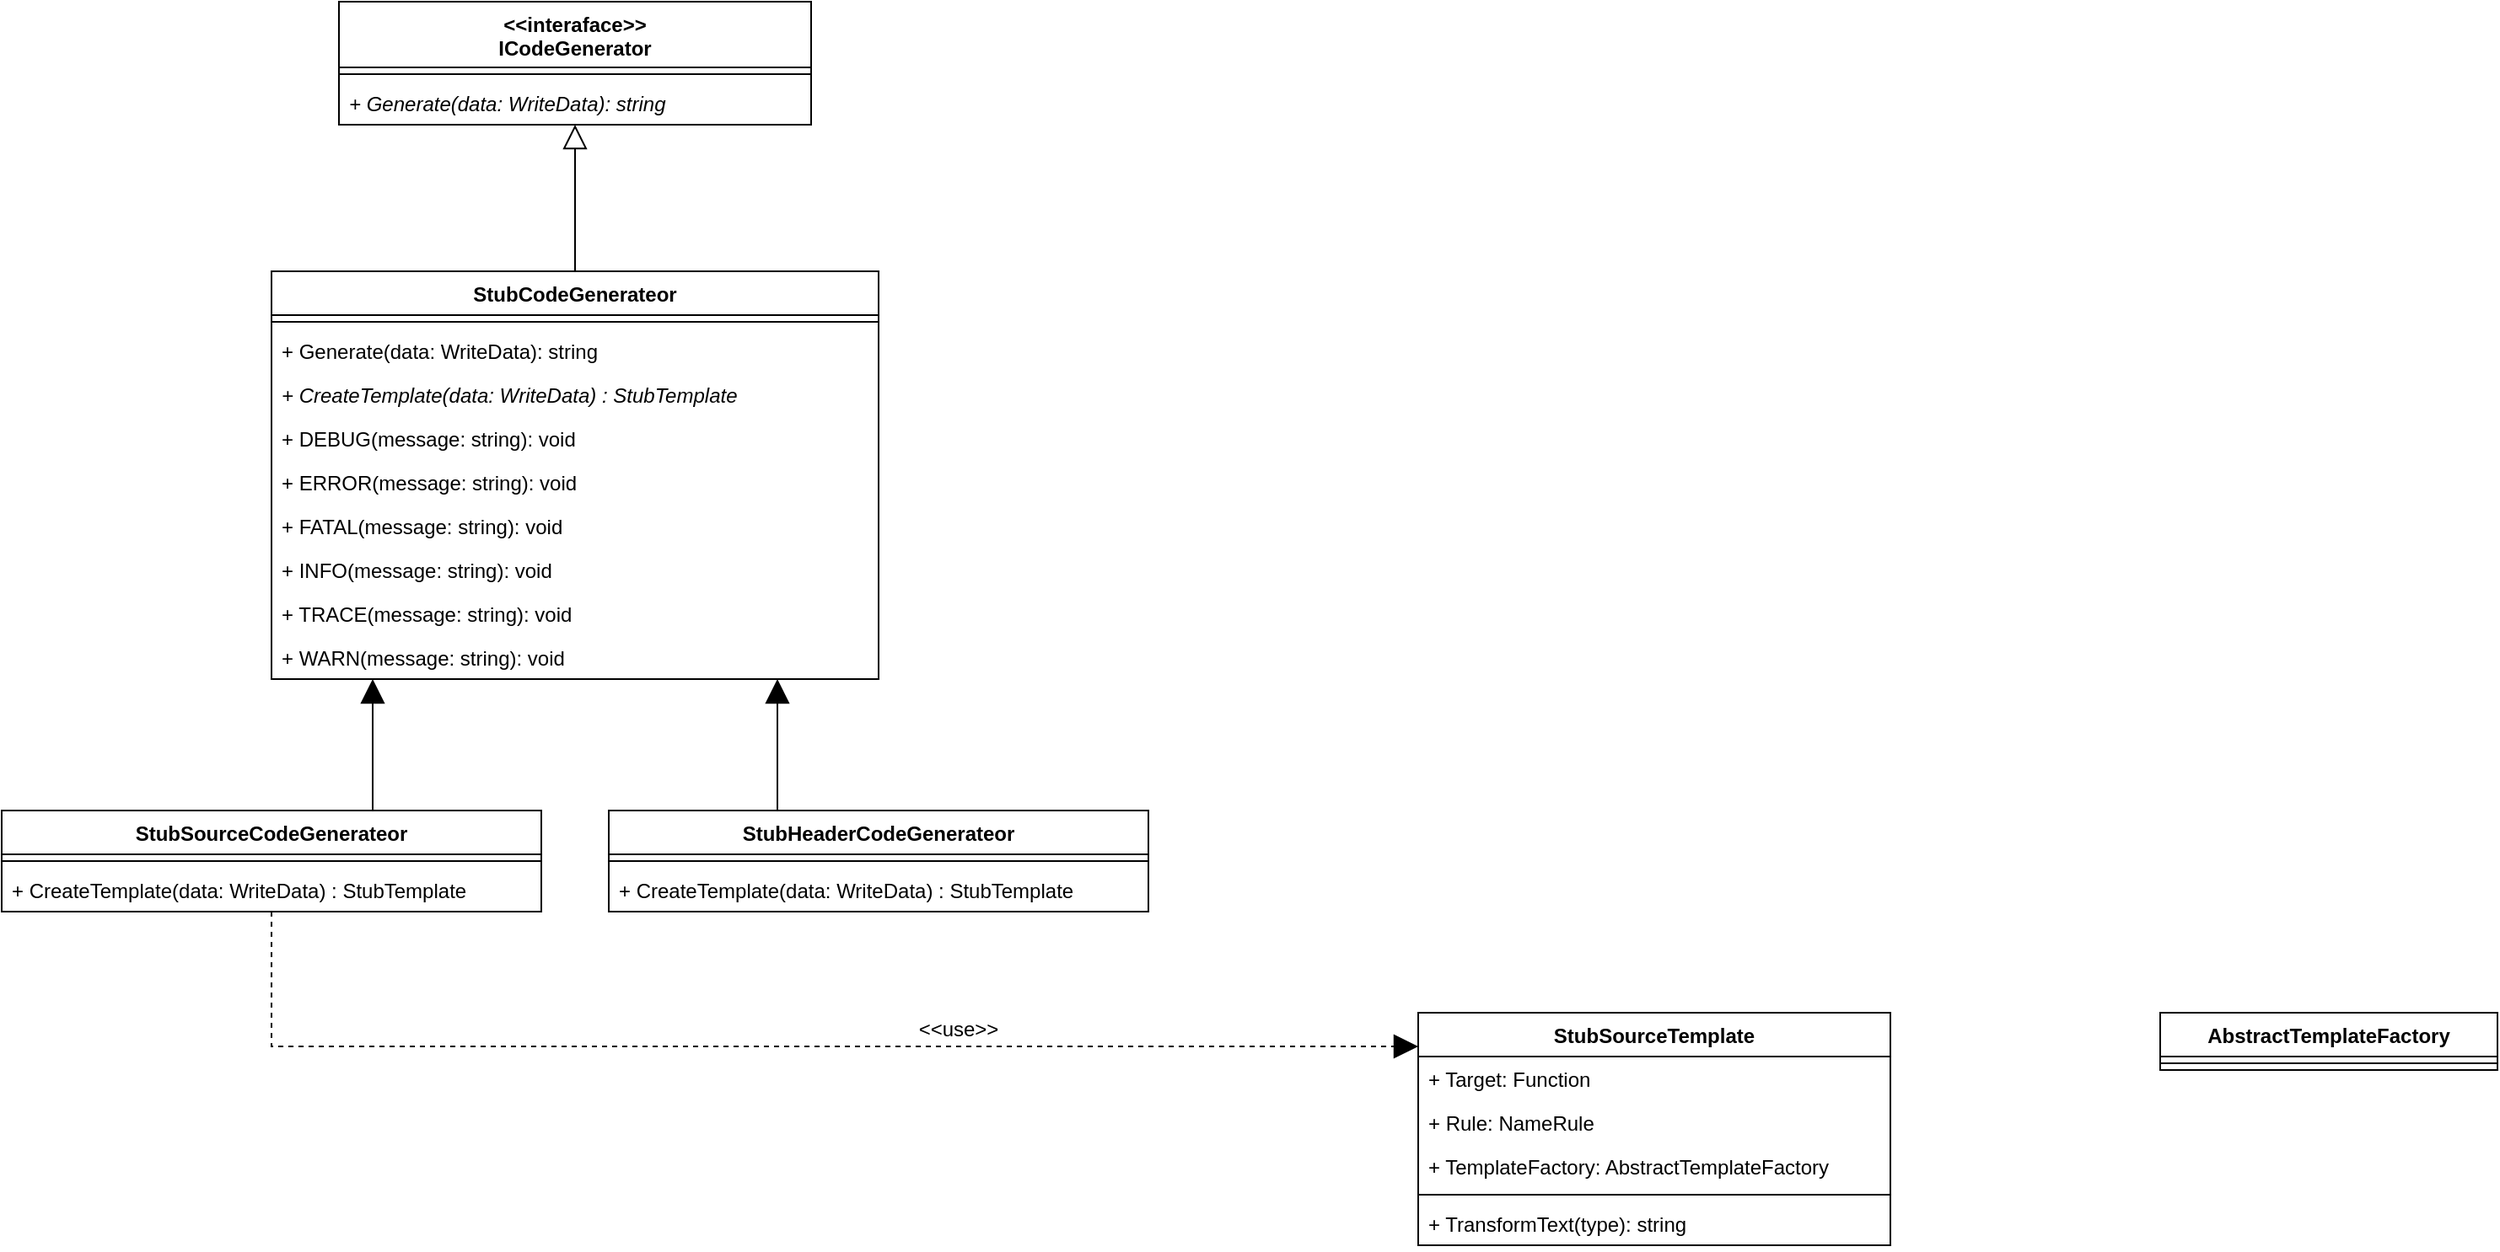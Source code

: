 <mxfile version="12.4.2" type="device" pages="9"><diagram id="I-5weWYIcPU4x3Ks8Vr2" name="class diagram"><mxGraphModel dx="1422" dy="832" grid="1" gridSize="10" guides="1" tooltips="1" connect="1" arrows="1" fold="1" page="1" pageScale="1" pageWidth="827" pageHeight="1169" math="0" shadow="0"><root><mxCell id="0"/><mxCell id="1" parent="0"/><mxCell id="ctn6vh5hsqZZzjhpRwSC-4" value="&lt;&lt;interaface&gt;&gt;&#10;ICodeGenerator" style="swimlane;fontStyle=1;align=center;verticalAlign=top;childLayout=stackLayout;horizontal=1;startSize=39;horizontalStack=0;resizeParent=1;resizeParentMax=0;resizeLast=0;collapsible=1;marginBottom=0;" parent="1" vertex="1"><mxGeometry x="240" y="40" width="280" height="73" as="geometry"/></mxCell><mxCell id="ctn6vh5hsqZZzjhpRwSC-6" value="" style="line;strokeWidth=1;fillColor=none;align=left;verticalAlign=middle;spacingTop=-1;spacingLeft=3;spacingRight=3;rotatable=0;labelPosition=right;points=[];portConstraint=eastwest;" parent="ctn6vh5hsqZZzjhpRwSC-4" vertex="1"><mxGeometry y="39" width="280" height="8" as="geometry"/></mxCell><mxCell id="ctn6vh5hsqZZzjhpRwSC-7" value="+ Generate(data: WriteData): string" style="text;strokeColor=none;fillColor=none;align=left;verticalAlign=top;spacingLeft=4;spacingRight=4;overflow=hidden;rotatable=0;points=[[0,0.5],[1,0.5]];portConstraint=eastwest;fontStyle=2" parent="ctn6vh5hsqZZzjhpRwSC-4" vertex="1"><mxGeometry y="47" width="280" height="26" as="geometry"/></mxCell><mxCell id="ctn6vh5hsqZZzjhpRwSC-19" style="edgeStyle=orthogonalEdgeStyle;rounded=0;orthogonalLoop=1;jettySize=auto;html=1;endArrow=block;endFill=0;endSize=12;" parent="1" source="ctn6vh5hsqZZzjhpRwSC-8" target="ctn6vh5hsqZZzjhpRwSC-4" edge="1"><mxGeometry relative="1" as="geometry"/></mxCell><mxCell id="ctn6vh5hsqZZzjhpRwSC-8" value="StubCodeGenerateor" style="swimlane;fontStyle=1;align=center;verticalAlign=top;childLayout=stackLayout;horizontal=1;startSize=26;horizontalStack=0;resizeParent=1;resizeParentMax=0;resizeLast=0;collapsible=1;marginBottom=0;" parent="1" vertex="1"><mxGeometry x="200" y="200" width="360" height="242" as="geometry"/></mxCell><mxCell id="ctn6vh5hsqZZzjhpRwSC-10" value="" style="line;strokeWidth=1;fillColor=none;align=left;verticalAlign=middle;spacingTop=-1;spacingLeft=3;spacingRight=3;rotatable=0;labelPosition=right;points=[];portConstraint=eastwest;" parent="ctn6vh5hsqZZzjhpRwSC-8" vertex="1"><mxGeometry y="26" width="360" height="8" as="geometry"/></mxCell><mxCell id="ctn6vh5hsqZZzjhpRwSC-11" value="+ Generate(data: WriteData): string" style="text;strokeColor=none;fillColor=none;align=left;verticalAlign=top;spacingLeft=4;spacingRight=4;overflow=hidden;rotatable=0;points=[[0,0.5],[1,0.5]];portConstraint=eastwest;fontStyle=0" parent="ctn6vh5hsqZZzjhpRwSC-8" vertex="1"><mxGeometry y="34" width="360" height="26" as="geometry"/></mxCell><mxCell id="ctn6vh5hsqZZzjhpRwSC-12" value="+ CreateTemplate(data: WriteData) : StubTemplate" style="text;strokeColor=none;fillColor=none;align=left;verticalAlign=top;spacingLeft=4;spacingRight=4;overflow=hidden;rotatable=0;points=[[0,0.5],[1,0.5]];portConstraint=eastwest;fontStyle=2" parent="ctn6vh5hsqZZzjhpRwSC-8" vertex="1"><mxGeometry y="60" width="360" height="26" as="geometry"/></mxCell><mxCell id="ctn6vh5hsqZZzjhpRwSC-13" value="+ DEBUG(message: string): void" style="text;strokeColor=none;fillColor=none;align=left;verticalAlign=top;spacingLeft=4;spacingRight=4;overflow=hidden;rotatable=0;points=[[0,0.5],[1,0.5]];portConstraint=eastwest;fontStyle=0" parent="ctn6vh5hsqZZzjhpRwSC-8" vertex="1"><mxGeometry y="86" width="360" height="26" as="geometry"/></mxCell><mxCell id="ctn6vh5hsqZZzjhpRwSC-14" value="+ ERROR(message: string): void" style="text;strokeColor=none;fillColor=none;align=left;verticalAlign=top;spacingLeft=4;spacingRight=4;overflow=hidden;rotatable=0;points=[[0,0.5],[1,0.5]];portConstraint=eastwest;fontStyle=0" parent="ctn6vh5hsqZZzjhpRwSC-8" vertex="1"><mxGeometry y="112" width="360" height="26" as="geometry"/></mxCell><mxCell id="ctn6vh5hsqZZzjhpRwSC-16" value="+ FATAL(message: string): void" style="text;strokeColor=none;fillColor=none;align=left;verticalAlign=top;spacingLeft=4;spacingRight=4;overflow=hidden;rotatable=0;points=[[0,0.5],[1,0.5]];portConstraint=eastwest;fontStyle=0" parent="ctn6vh5hsqZZzjhpRwSC-8" vertex="1"><mxGeometry y="138" width="360" height="26" as="geometry"/></mxCell><mxCell id="ctn6vh5hsqZZzjhpRwSC-15" value="+ INFO(message: string): void" style="text;strokeColor=none;fillColor=none;align=left;verticalAlign=top;spacingLeft=4;spacingRight=4;overflow=hidden;rotatable=0;points=[[0,0.5],[1,0.5]];portConstraint=eastwest;fontStyle=0" parent="ctn6vh5hsqZZzjhpRwSC-8" vertex="1"><mxGeometry y="164" width="360" height="26" as="geometry"/></mxCell><mxCell id="ctn6vh5hsqZZzjhpRwSC-17" value="+ TRACE(message: string): void" style="text;strokeColor=none;fillColor=none;align=left;verticalAlign=top;spacingLeft=4;spacingRight=4;overflow=hidden;rotatable=0;points=[[0,0.5],[1,0.5]];portConstraint=eastwest;fontStyle=0" parent="ctn6vh5hsqZZzjhpRwSC-8" vertex="1"><mxGeometry y="190" width="360" height="26" as="geometry"/></mxCell><mxCell id="ctn6vh5hsqZZzjhpRwSC-18" value="+ WARN(message: string): void" style="text;strokeColor=none;fillColor=none;align=left;verticalAlign=top;spacingLeft=4;spacingRight=4;overflow=hidden;rotatable=0;points=[[0,0.5],[1,0.5]];portConstraint=eastwest;fontStyle=0" parent="ctn6vh5hsqZZzjhpRwSC-8" vertex="1"><mxGeometry y="216" width="360" height="26" as="geometry"/></mxCell><mxCell id="ctn6vh5hsqZZzjhpRwSC-33" style="edgeStyle=orthogonalEdgeStyle;rounded=0;orthogonalLoop=1;jettySize=auto;html=1;endArrow=block;endFill=1;endSize=12;" parent="1" source="ctn6vh5hsqZZzjhpRwSC-20" target="ctn6vh5hsqZZzjhpRwSC-8" edge="1"><mxGeometry relative="1" as="geometry"><Array as="points"><mxPoint x="260" y="460"/><mxPoint x="260" y="460"/></Array></mxGeometry></mxCell><mxCell id="ctn6vh5hsqZZzjhpRwSC-111" style="edgeStyle=orthogonalEdgeStyle;rounded=0;orthogonalLoop=1;jettySize=auto;html=1;dashed=1;endArrow=block;endFill=1;endSize=12;" parent="1" source="ctn6vh5hsqZZzjhpRwSC-20" target="islGfXV-4DTbOYu35XPO-1" edge="1"><mxGeometry relative="1" as="geometry"><Array as="points"><mxPoint x="200" y="660"/><mxPoint x="1020" y="660"/></Array><mxPoint x="880" y="660" as="targetPoint"/></mxGeometry></mxCell><mxCell id="ctn6vh5hsqZZzjhpRwSC-112" value="&amp;lt;&amp;lt;use&amp;gt;&amp;gt;" style="text;html=1;align=center;verticalAlign=middle;resizable=0;points=[];;labelBackgroundColor=#ffffff;" parent="ctn6vh5hsqZZzjhpRwSC-111" vertex="1" connectable="0"><mxGeometry x="0.165" y="84" relative="1" as="geometry"><mxPoint x="44" y="74" as="offset"/></mxGeometry></mxCell><mxCell id="ctn6vh5hsqZZzjhpRwSC-20" value="StubSourceCodeGenerateor" style="swimlane;fontStyle=1;align=center;verticalAlign=top;childLayout=stackLayout;horizontal=1;startSize=26;horizontalStack=0;resizeParent=1;resizeParentMax=0;resizeLast=0;collapsible=1;marginBottom=0;" parent="1" vertex="1"><mxGeometry x="40" y="520" width="320" height="60" as="geometry"/></mxCell><mxCell id="ctn6vh5hsqZZzjhpRwSC-21" value="" style="line;strokeWidth=1;fillColor=none;align=left;verticalAlign=middle;spacingTop=-1;spacingLeft=3;spacingRight=3;rotatable=0;labelPosition=right;points=[];portConstraint=eastwest;" parent="ctn6vh5hsqZZzjhpRwSC-20" vertex="1"><mxGeometry y="26" width="320" height="8" as="geometry"/></mxCell><mxCell id="ctn6vh5hsqZZzjhpRwSC-23" value="+ CreateTemplate(data: WriteData) : StubTemplate" style="text;strokeColor=none;fillColor=none;align=left;verticalAlign=top;spacingLeft=4;spacingRight=4;overflow=hidden;rotatable=0;points=[[0,0.5],[1,0.5]];portConstraint=eastwest;fontStyle=0" parent="ctn6vh5hsqZZzjhpRwSC-20" vertex="1"><mxGeometry y="34" width="320" height="26" as="geometry"/></mxCell><mxCell id="ctn6vh5hsqZZzjhpRwSC-34" style="edgeStyle=orthogonalEdgeStyle;rounded=0;orthogonalLoop=1;jettySize=auto;html=1;endArrow=block;endFill=1;endSize=12;" parent="1" source="ctn6vh5hsqZZzjhpRwSC-30" target="ctn6vh5hsqZZzjhpRwSC-8" edge="1"><mxGeometry relative="1" as="geometry"><Array as="points"><mxPoint x="500" y="510"/><mxPoint x="500" y="510"/></Array></mxGeometry></mxCell><mxCell id="ctn6vh5hsqZZzjhpRwSC-30" value="StubHeaderCodeGenerateor" style="swimlane;fontStyle=1;align=center;verticalAlign=top;childLayout=stackLayout;horizontal=1;startSize=26;horizontalStack=0;resizeParent=1;resizeParentMax=0;resizeLast=0;collapsible=1;marginBottom=0;" parent="1" vertex="1"><mxGeometry x="400" y="520" width="320" height="60" as="geometry"/></mxCell><mxCell id="ctn6vh5hsqZZzjhpRwSC-31" value="" style="line;strokeWidth=1;fillColor=none;align=left;verticalAlign=middle;spacingTop=-1;spacingLeft=3;spacingRight=3;rotatable=0;labelPosition=right;points=[];portConstraint=eastwest;" parent="ctn6vh5hsqZZzjhpRwSC-30" vertex="1"><mxGeometry y="26" width="320" height="8" as="geometry"/></mxCell><mxCell id="ctn6vh5hsqZZzjhpRwSC-32" value="+ CreateTemplate(data: WriteData) : StubTemplate" style="text;strokeColor=none;fillColor=none;align=left;verticalAlign=top;spacingLeft=4;spacingRight=4;overflow=hidden;rotatable=0;points=[[0,0.5],[1,0.5]];portConstraint=eastwest;fontStyle=0" parent="ctn6vh5hsqZZzjhpRwSC-30" vertex="1"><mxGeometry y="34" width="320" height="26" as="geometry"/></mxCell><mxCell id="YaB_CCeJDteKEdU7a5cq-1" value="AbstractTemplateFactory" style="swimlane;fontStyle=1;align=center;verticalAlign=top;childLayout=stackLayout;horizontal=1;startSize=26;horizontalStack=0;resizeParent=1;resizeParentMax=0;resizeLast=0;collapsible=1;marginBottom=0;" parent="1" vertex="1"><mxGeometry x="1320" y="640" width="200" height="34" as="geometry"/></mxCell><mxCell id="YaB_CCeJDteKEdU7a5cq-3" value="" style="line;strokeWidth=1;fillColor=none;align=left;verticalAlign=middle;spacingTop=-1;spacingLeft=3;spacingRight=3;rotatable=0;labelPosition=right;points=[];portConstraint=eastwest;" parent="YaB_CCeJDteKEdU7a5cq-1" vertex="1"><mxGeometry y="26" width="200" height="8" as="geometry"/></mxCell><mxCell id="islGfXV-4DTbOYu35XPO-1" value="StubSourceTemplate" style="swimlane;fontStyle=1;align=center;verticalAlign=top;childLayout=stackLayout;horizontal=1;startSize=26;horizontalStack=0;resizeParent=1;resizeParentMax=0;resizeLast=0;collapsible=1;marginBottom=0;" parent="1" vertex="1"><mxGeometry x="880" y="640" width="280" height="138" as="geometry"/></mxCell><mxCell id="islGfXV-4DTbOYu35XPO-2" value="+ Target: Function" style="text;strokeColor=none;fillColor=none;align=left;verticalAlign=top;spacingLeft=4;spacingRight=4;overflow=hidden;rotatable=0;points=[[0,0.5],[1,0.5]];portConstraint=eastwest;" parent="islGfXV-4DTbOYu35XPO-1" vertex="1"><mxGeometry y="26" width="280" height="26" as="geometry"/></mxCell><mxCell id="islGfXV-4DTbOYu35XPO-3" value="+ Rule: NameRule" style="text;strokeColor=none;fillColor=none;align=left;verticalAlign=top;spacingLeft=4;spacingRight=4;overflow=hidden;rotatable=0;points=[[0,0.5],[1,0.5]];portConstraint=eastwest;" parent="islGfXV-4DTbOYu35XPO-1" vertex="1"><mxGeometry y="52" width="280" height="26" as="geometry"/></mxCell><mxCell id="84I1g_U2pE1C3yWLN1G4-1" value="+ TemplateFactory: AbstractTemplateFactory" style="text;strokeColor=none;fillColor=none;align=left;verticalAlign=top;spacingLeft=4;spacingRight=4;overflow=hidden;rotatable=0;points=[[0,0.5],[1,0.5]];portConstraint=eastwest;" parent="islGfXV-4DTbOYu35XPO-1" vertex="1"><mxGeometry y="78" width="280" height="26" as="geometry"/></mxCell><mxCell id="islGfXV-4DTbOYu35XPO-4" value="" style="line;strokeWidth=1;fillColor=none;align=left;verticalAlign=middle;spacingTop=-1;spacingLeft=3;spacingRight=3;rotatable=0;labelPosition=right;points=[];portConstraint=eastwest;" parent="islGfXV-4DTbOYu35XPO-1" vertex="1"><mxGeometry y="104" width="280" height="8" as="geometry"/></mxCell><mxCell id="islGfXV-4DTbOYu35XPO-5" value="+ TransformText(type): string" style="text;strokeColor=none;fillColor=none;align=left;verticalAlign=top;spacingLeft=4;spacingRight=4;overflow=hidden;rotatable=0;points=[[0,0.5],[1,0.5]];portConstraint=eastwest;" parent="islGfXV-4DTbOYu35XPO-1" vertex="1"><mxGeometry y="112" width="280" height="26" as="geometry"/></mxCell></root></mxGraphModel></diagram><diagram name="class diagramのコピー" id="x3NWFmZQgbePQUVJ92a9"><mxGraphModel dx="1360" dy="862" grid="1" gridSize="10" guides="1" tooltips="1" connect="1" arrows="1" fold="1" page="1" pageScale="1" pageWidth="827" pageHeight="1169" math="0" shadow="0"><root><mxCell id="I0sM_0POui5Jt4bQ9VbL-0"/><mxCell id="I0sM_0POui5Jt4bQ9VbL-1" parent="I0sM_0POui5Jt4bQ9VbL-0"/><mxCell id="I0sM_0POui5Jt4bQ9VbL-2" value="&lt;&lt;interaface&gt;&gt;&#10;ICodeGenerator" style="swimlane;fontStyle=1;align=center;verticalAlign=top;childLayout=stackLayout;horizontal=1;startSize=39;horizontalStack=0;resizeParent=1;resizeParentMax=0;resizeLast=0;collapsible=1;marginBottom=0;" parent="I0sM_0POui5Jt4bQ9VbL-1" vertex="1"><mxGeometry x="240" y="40" width="280" height="73" as="geometry"/></mxCell><mxCell id="I0sM_0POui5Jt4bQ9VbL-3" value="" style="line;strokeWidth=1;fillColor=none;align=left;verticalAlign=middle;spacingTop=-1;spacingLeft=3;spacingRight=3;rotatable=0;labelPosition=right;points=[];portConstraint=eastwest;" parent="I0sM_0POui5Jt4bQ9VbL-2" vertex="1"><mxGeometry y="39" width="280" height="8" as="geometry"/></mxCell><mxCell id="I0sM_0POui5Jt4bQ9VbL-4" value="+ Generate(data: WriteData): string" style="text;strokeColor=none;fillColor=none;align=left;verticalAlign=top;spacingLeft=4;spacingRight=4;overflow=hidden;rotatable=0;points=[[0,0.5],[1,0.5]];portConstraint=eastwest;fontStyle=2" parent="I0sM_0POui5Jt4bQ9VbL-2" vertex="1"><mxGeometry y="47" width="280" height="26" as="geometry"/></mxCell><mxCell id="I0sM_0POui5Jt4bQ9VbL-5" style="edgeStyle=orthogonalEdgeStyle;rounded=0;orthogonalLoop=1;jettySize=auto;html=1;endArrow=block;endFill=0;endSize=12;" parent="I0sM_0POui5Jt4bQ9VbL-1" source="I0sM_0POui5Jt4bQ9VbL-6" target="I0sM_0POui5Jt4bQ9VbL-2" edge="1"><mxGeometry relative="1" as="geometry"/></mxCell><mxCell id="I0sM_0POui5Jt4bQ9VbL-6" value="StubCodeGenerateor" style="swimlane;fontStyle=1;align=center;verticalAlign=top;childLayout=stackLayout;horizontal=1;startSize=26;horizontalStack=0;resizeParent=1;resizeParentMax=0;resizeLast=0;collapsible=1;marginBottom=0;" parent="I0sM_0POui5Jt4bQ9VbL-1" vertex="1"><mxGeometry x="200" y="200" width="360" height="242" as="geometry"/></mxCell><mxCell id="I0sM_0POui5Jt4bQ9VbL-7" value="" style="line;strokeWidth=1;fillColor=none;align=left;verticalAlign=middle;spacingTop=-1;spacingLeft=3;spacingRight=3;rotatable=0;labelPosition=right;points=[];portConstraint=eastwest;" parent="I0sM_0POui5Jt4bQ9VbL-6" vertex="1"><mxGeometry y="26" width="360" height="8" as="geometry"/></mxCell><mxCell id="I0sM_0POui5Jt4bQ9VbL-8" value="+ Generate(data: WriteData): string" style="text;strokeColor=none;fillColor=none;align=left;verticalAlign=top;spacingLeft=4;spacingRight=4;overflow=hidden;rotatable=0;points=[[0,0.5],[1,0.5]];portConstraint=eastwest;fontStyle=0" parent="I0sM_0POui5Jt4bQ9VbL-6" vertex="1"><mxGeometry y="34" width="360" height="26" as="geometry"/></mxCell><mxCell id="I0sM_0POui5Jt4bQ9VbL-9" value="+ CreateTemplate(data: WriteData) : StubTemplate" style="text;strokeColor=none;fillColor=none;align=left;verticalAlign=top;spacingLeft=4;spacingRight=4;overflow=hidden;rotatable=0;points=[[0,0.5],[1,0.5]];portConstraint=eastwest;fontStyle=2" parent="I0sM_0POui5Jt4bQ9VbL-6" vertex="1"><mxGeometry y="60" width="360" height="26" as="geometry"/></mxCell><mxCell id="I0sM_0POui5Jt4bQ9VbL-10" value="+ DEBUG(message: string): void" style="text;strokeColor=none;fillColor=none;align=left;verticalAlign=top;spacingLeft=4;spacingRight=4;overflow=hidden;rotatable=0;points=[[0,0.5],[1,0.5]];portConstraint=eastwest;fontStyle=0" parent="I0sM_0POui5Jt4bQ9VbL-6" vertex="1"><mxGeometry y="86" width="360" height="26" as="geometry"/></mxCell><mxCell id="I0sM_0POui5Jt4bQ9VbL-11" value="+ ERROR(message: string): void" style="text;strokeColor=none;fillColor=none;align=left;verticalAlign=top;spacingLeft=4;spacingRight=4;overflow=hidden;rotatable=0;points=[[0,0.5],[1,0.5]];portConstraint=eastwest;fontStyle=0" parent="I0sM_0POui5Jt4bQ9VbL-6" vertex="1"><mxGeometry y="112" width="360" height="26" as="geometry"/></mxCell><mxCell id="I0sM_0POui5Jt4bQ9VbL-12" value="+ FATAL(message: string): void" style="text;strokeColor=none;fillColor=none;align=left;verticalAlign=top;spacingLeft=4;spacingRight=4;overflow=hidden;rotatable=0;points=[[0,0.5],[1,0.5]];portConstraint=eastwest;fontStyle=0" parent="I0sM_0POui5Jt4bQ9VbL-6" vertex="1"><mxGeometry y="138" width="360" height="26" as="geometry"/></mxCell><mxCell id="I0sM_0POui5Jt4bQ9VbL-13" value="+ INFO(message: string): void" style="text;strokeColor=none;fillColor=none;align=left;verticalAlign=top;spacingLeft=4;spacingRight=4;overflow=hidden;rotatable=0;points=[[0,0.5],[1,0.5]];portConstraint=eastwest;fontStyle=0" parent="I0sM_0POui5Jt4bQ9VbL-6" vertex="1"><mxGeometry y="164" width="360" height="26" as="geometry"/></mxCell><mxCell id="I0sM_0POui5Jt4bQ9VbL-14" value="+ TRACE(message: string): void" style="text;strokeColor=none;fillColor=none;align=left;verticalAlign=top;spacingLeft=4;spacingRight=4;overflow=hidden;rotatable=0;points=[[0,0.5],[1,0.5]];portConstraint=eastwest;fontStyle=0" parent="I0sM_0POui5Jt4bQ9VbL-6" vertex="1"><mxGeometry y="190" width="360" height="26" as="geometry"/></mxCell><mxCell id="I0sM_0POui5Jt4bQ9VbL-15" value="+ WARN(message: string): void" style="text;strokeColor=none;fillColor=none;align=left;verticalAlign=top;spacingLeft=4;spacingRight=4;overflow=hidden;rotatable=0;points=[[0,0.5],[1,0.5]];portConstraint=eastwest;fontStyle=0" parent="I0sM_0POui5Jt4bQ9VbL-6" vertex="1"><mxGeometry y="216" width="360" height="26" as="geometry"/></mxCell><mxCell id="I0sM_0POui5Jt4bQ9VbL-16" style="edgeStyle=orthogonalEdgeStyle;rounded=0;orthogonalLoop=1;jettySize=auto;html=1;endArrow=block;endFill=1;endSize=12;" parent="I0sM_0POui5Jt4bQ9VbL-1" source="I0sM_0POui5Jt4bQ9VbL-19" target="I0sM_0POui5Jt4bQ9VbL-6" edge="1"><mxGeometry relative="1" as="geometry"><Array as="points"><mxPoint x="260" y="460"/><mxPoint x="260" y="460"/></Array></mxGeometry></mxCell><mxCell id="I0sM_0POui5Jt4bQ9VbL-17" style="edgeStyle=orthogonalEdgeStyle;rounded=0;orthogonalLoop=1;jettySize=auto;html=1;dashed=1;endArrow=block;endFill=1;endSize=12;" parent="I0sM_0POui5Jt4bQ9VbL-1" source="I0sM_0POui5Jt4bQ9VbL-19" target="I0sM_0POui5Jt4bQ9VbL-49" edge="1"><mxGeometry relative="1" as="geometry"><Array as="points"><mxPoint x="200" y="1300"/></Array></mxGeometry></mxCell><mxCell id="I0sM_0POui5Jt4bQ9VbL-18" value="&amp;lt;&amp;lt;use&amp;gt;&amp;gt;" style="text;html=1;align=center;verticalAlign=middle;resizable=0;points=[];;labelBackgroundColor=#ffffff;" parent="I0sM_0POui5Jt4bQ9VbL-17" vertex="1" connectable="0"><mxGeometry x="0.165" y="84" relative="1" as="geometry"><mxPoint x="44" y="74" as="offset"/></mxGeometry></mxCell><mxCell id="I0sM_0POui5Jt4bQ9VbL-19" value="StubSourceCodeGenerateor" style="swimlane;fontStyle=1;align=center;verticalAlign=top;childLayout=stackLayout;horizontal=1;startSize=26;horizontalStack=0;resizeParent=1;resizeParentMax=0;resizeLast=0;collapsible=1;marginBottom=0;" parent="I0sM_0POui5Jt4bQ9VbL-1" vertex="1"><mxGeometry x="40" y="520" width="320" height="60" as="geometry"/></mxCell><mxCell id="I0sM_0POui5Jt4bQ9VbL-20" value="" style="line;strokeWidth=1;fillColor=none;align=left;verticalAlign=middle;spacingTop=-1;spacingLeft=3;spacingRight=3;rotatable=0;labelPosition=right;points=[];portConstraint=eastwest;" parent="I0sM_0POui5Jt4bQ9VbL-19" vertex="1"><mxGeometry y="26" width="320" height="8" as="geometry"/></mxCell><mxCell id="I0sM_0POui5Jt4bQ9VbL-21" value="+ CreateTemplate(data: WriteData) : StubTemplate" style="text;strokeColor=none;fillColor=none;align=left;verticalAlign=top;spacingLeft=4;spacingRight=4;overflow=hidden;rotatable=0;points=[[0,0.5],[1,0.5]];portConstraint=eastwest;fontStyle=0" parent="I0sM_0POui5Jt4bQ9VbL-19" vertex="1"><mxGeometry y="34" width="320" height="26" as="geometry"/></mxCell><mxCell id="I0sM_0POui5Jt4bQ9VbL-22" style="edgeStyle=orthogonalEdgeStyle;rounded=0;orthogonalLoop=1;jettySize=auto;html=1;endArrow=block;endFill=1;endSize=12;" parent="I0sM_0POui5Jt4bQ9VbL-1" source="I0sM_0POui5Jt4bQ9VbL-23" target="I0sM_0POui5Jt4bQ9VbL-6" edge="1"><mxGeometry relative="1" as="geometry"><Array as="points"><mxPoint x="500" y="510"/><mxPoint x="500" y="510"/></Array></mxGeometry></mxCell><mxCell id="I0sM_0POui5Jt4bQ9VbL-23" value="StubHeaderCodeGenerateor" style="swimlane;fontStyle=1;align=center;verticalAlign=top;childLayout=stackLayout;horizontal=1;startSize=26;horizontalStack=0;resizeParent=1;resizeParentMax=0;resizeLast=0;collapsible=1;marginBottom=0;" parent="I0sM_0POui5Jt4bQ9VbL-1" vertex="1"><mxGeometry x="400" y="520" width="320" height="60" as="geometry"/></mxCell><mxCell id="I0sM_0POui5Jt4bQ9VbL-24" value="" style="line;strokeWidth=1;fillColor=none;align=left;verticalAlign=middle;spacingTop=-1;spacingLeft=3;spacingRight=3;rotatable=0;labelPosition=right;points=[];portConstraint=eastwest;" parent="I0sM_0POui5Jt4bQ9VbL-23" vertex="1"><mxGeometry y="26" width="320" height="8" as="geometry"/></mxCell><mxCell id="I0sM_0POui5Jt4bQ9VbL-25" value="+ CreateTemplate(data: WriteData) : StubTemplate" style="text;strokeColor=none;fillColor=none;align=left;verticalAlign=top;spacingLeft=4;spacingRight=4;overflow=hidden;rotatable=0;points=[[0,0.5],[1,0.5]];portConstraint=eastwest;fontStyle=0" parent="I0sM_0POui5Jt4bQ9VbL-23" vertex="1"><mxGeometry y="34" width="320" height="26" as="geometry"/></mxCell><mxCell id="I0sM_0POui5Jt4bQ9VbL-26" style="edgeStyle=orthogonalEdgeStyle;rounded=0;orthogonalLoop=1;jettySize=auto;html=1;endArrow=block;endFill=1;endSize=12;" parent="I0sM_0POui5Jt4bQ9VbL-1" source="I0sM_0POui5Jt4bQ9VbL-27" target="I0sM_0POui5Jt4bQ9VbL-43" edge="1"><mxGeometry relative="1" as="geometry"/></mxCell><mxCell id="I0sM_0POui5Jt4bQ9VbL-27" value="StubTemplate" style="swimlane;fontStyle=1;align=center;verticalAlign=top;childLayout=stackLayout;horizontal=1;startSize=26;horizontalStack=0;resizeParent=1;resizeParentMax=0;resizeLast=0;collapsible=1;marginBottom=0;" parent="I0sM_0POui5Jt4bQ9VbL-1" vertex="1"><mxGeometry x="720" y="760" width="680" height="398" as="geometry"/></mxCell><mxCell id="I0sM_0POui5Jt4bQ9VbL-28" value="" style="line;strokeWidth=1;fillColor=none;align=left;verticalAlign=middle;spacingTop=-1;spacingLeft=3;spacingRight=3;rotatable=0;labelPosition=right;points=[];portConstraint=eastwest;" parent="I0sM_0POui5Jt4bQ9VbL-27" vertex="1"><mxGeometry y="26" width="680" height="8" as="geometry"/></mxCell><mxCell id="I0sM_0POui5Jt4bQ9VbL-29" value="+ CreateStdHeaderInclude(headerFiles: IEnumerable&lt;string&gt;): string" style="text;strokeColor=none;fillColor=none;align=left;verticalAlign=top;spacingLeft=4;spacingRight=4;overflow=hidden;rotatable=0;points=[[0,0.5],[1,0.5]];portConstraint=eastwest;" parent="I0sM_0POui5Jt4bQ9VbL-27" vertex="1"><mxGeometry y="34" width="680" height="26" as="geometry"/></mxCell><mxCell id="I0sM_0POui5Jt4bQ9VbL-30" value="+ CreateUserHeaderInclude(headerFiles: IEnumerable&lt;string&gt;): string" style="text;strokeColor=none;fillColor=none;align=left;verticalAlign=top;spacingLeft=4;spacingRight=4;overflow=hidden;rotatable=0;points=[[0,0.5],[1,0.5]];portConstraint=eastwest;" parent="I0sM_0POui5Jt4bQ9VbL-27" vertex="1"><mxGeometry y="60" width="680" height="26" as="geometry"/></mxCell><mxCell id="I0sM_0POui5Jt4bQ9VbL-31" value="# CreateHeaderInclude(headerFiles: IEnumerable&lt;string&gt;, openTab: string, closeTab: string): string" style="text;strokeColor=none;fillColor=none;align=left;verticalAlign=top;spacingLeft=4;spacingRight=4;overflow=hidden;rotatable=0;points=[[0,0.5],[1,0.5]];portConstraint=eastwest;" parent="I0sM_0POui5Jt4bQ9VbL-27" vertex="1"><mxGeometry y="86" width="680" height="26" as="geometry"/></mxCell><mxCell id="I0sM_0POui5Jt4bQ9VbL-32" value="# CreateHeaderInclude(headerFiles: IEnumerable&lt;string&gt;, openTab: string, closeTab: string): string" style="text;strokeColor=none;fillColor=none;align=left;verticalAlign=top;spacingLeft=4;spacingRight=4;overflow=hidden;rotatable=0;points=[[0,0.5],[1,0.5]];portConstraint=eastwest;" parent="I0sM_0POui5Jt4bQ9VbL-27" vertex="1"><mxGeometry y="112" width="680" height="26" as="geometry"/></mxCell><mxCell id="I0sM_0POui5Jt4bQ9VbL-33" value="+ CreateFunctionCalledBufferName(function: Function): string" style="text;strokeColor=none;fillColor=none;align=left;verticalAlign=top;spacingLeft=4;spacingRight=4;overflow=hidden;rotatable=0;points=[[0,0.5],[1,0.5]];portConstraint=eastwest;" parent="I0sM_0POui5Jt4bQ9VbL-27" vertex="1"><mxGeometry y="138" width="680" height="26" as="geometry"/></mxCell><mxCell id="I0sM_0POui5Jt4bQ9VbL-34" value="+ CreateArgumentBufferName(function: Function, argument: Parameter): string" style="text;strokeColor=none;fillColor=none;align=left;verticalAlign=top;spacingLeft=4;spacingRight=4;overflow=hidden;rotatable=0;points=[[0,0.5],[1,0.5]];portConstraint=eastwest;" parent="I0sM_0POui5Jt4bQ9VbL-27" vertex="1"><mxGeometry y="164" width="680" height="26" as="geometry"/></mxCell><mxCell id="I0sM_0POui5Jt4bQ9VbL-35" value="+ CreateFunctionReturnBufferName(function: Function): string" style="text;strokeColor=none;fillColor=none;align=left;verticalAlign=top;spacingLeft=4;spacingRight=4;overflow=hidden;rotatable=0;points=[[0,0.5],[1,0.5]];portConstraint=eastwest;" parent="I0sM_0POui5Jt4bQ9VbL-27" vertex="1"><mxGeometry y="190" width="680" height="26" as="geometry"/></mxCell><mxCell id="I0sM_0POui5Jt4bQ9VbL-36" value="+ CreateOutputBufferName(function: Function, argument: Parameter): string" style="text;strokeColor=none;fillColor=none;align=left;verticalAlign=top;spacingLeft=4;spacingRight=4;overflow=hidden;rotatable=0;points=[[0,0.5],[1,0.5]];portConstraint=eastwest;" parent="I0sM_0POui5Jt4bQ9VbL-27" vertex="1"><mxGeometry y="216" width="680" height="26" as="geometry"/></mxCell><mxCell id="I0sM_0POui5Jt4bQ9VbL-37" value="# CreateFunctionCalledCountBufferDeclare(function: Function): string" style="text;strokeColor=none;fillColor=none;align=left;verticalAlign=top;spacingLeft=4;spacingRight=4;overflow=hidden;rotatable=0;points=[[0,0.5],[1,0.5]];portConstraint=eastwest;" parent="I0sM_0POui5Jt4bQ9VbL-27" vertex="1"><mxGeometry y="242" width="680" height="26" as="geometry"/></mxCell><mxCell id="I0sM_0POui5Jt4bQ9VbL-38" value="# CreateArgumentBufferDeclare(function: Function, argument: Parameter): string" style="text;strokeColor=none;fillColor=none;align=left;verticalAlign=top;spacingLeft=4;spacingRight=4;overflow=hidden;rotatable=0;points=[[0,0.5],[1,0.5]];portConstraint=eastwest;" parent="I0sM_0POui5Jt4bQ9VbL-27" vertex="1"><mxGeometry y="268" width="680" height="26" as="geometry"/></mxCell><mxCell id="I0sM_0POui5Jt4bQ9VbL-39" value="# CreateFunctionReturnBufferDeclare(function: Function): string" style="text;strokeColor=none;fillColor=none;align=left;verticalAlign=top;spacingLeft=4;spacingRight=4;overflow=hidden;rotatable=0;points=[[0,0.5],[1,0.5]];portConstraint=eastwest;" parent="I0sM_0POui5Jt4bQ9VbL-27" vertex="1"><mxGeometry y="294" width="680" height="26" as="geometry"/></mxCell><mxCell id="I0sM_0POui5Jt4bQ9VbL-40" value="# CreateOutputBufferDeclare(function: Function, argumnt: Parameter): string" style="text;strokeColor=none;fillColor=none;align=left;verticalAlign=top;spacingLeft=4;spacingRight=4;overflow=hidden;rotatable=0;points=[[0,0.5],[1,0.5]];portConstraint=eastwest;" parent="I0sM_0POui5Jt4bQ9VbL-27" vertex="1"><mxGeometry y="320" width="680" height="26" as="geometry"/></mxCell><mxCell id="I0sM_0POui5Jt4bQ9VbL-41" value="+ CreateInitializeFunctionName(function: Function): string" style="text;strokeColor=none;fillColor=none;align=left;verticalAlign=top;spacingLeft=4;spacingRight=4;overflow=hidden;rotatable=0;points=[[0,0.5],[1,0.5]];portConstraint=eastwest;" parent="I0sM_0POui5Jt4bQ9VbL-27" vertex="1"><mxGeometry y="346" width="680" height="26" as="geometry"/></mxCell><mxCell id="I0sM_0POui5Jt4bQ9VbL-42" value="# CreateInitializeFunctionDeclare(function: Function): string" style="text;strokeColor=none;fillColor=none;align=left;verticalAlign=top;spacingLeft=4;spacingRight=4;overflow=hidden;rotatable=0;points=[[0,0.5],[1,0.5]];portConstraint=eastwest;" parent="I0sM_0POui5Jt4bQ9VbL-27" vertex="1"><mxGeometry y="372" width="680" height="26" as="geometry"/></mxCell><mxCell id="I0sM_0POui5Jt4bQ9VbL-43" value="StubTemplateBase" style="swimlane;fontStyle=1;align=center;verticalAlign=top;childLayout=stackLayout;horizontal=1;startSize=26;horizontalStack=0;resizeParent=1;resizeParentMax=0;resizeLast=0;collapsible=1;marginBottom=0;" parent="I0sM_0POui5Jt4bQ9VbL-1" vertex="1"><mxGeometry x="960" y="600" width="200" height="60" as="geometry"/></mxCell><mxCell id="I0sM_0POui5Jt4bQ9VbL-44" value="" style="line;strokeWidth=1;fillColor=none;align=left;verticalAlign=middle;spacingTop=-1;spacingLeft=3;spacingRight=3;rotatable=0;labelPosition=right;points=[];portConstraint=eastwest;" parent="I0sM_0POui5Jt4bQ9VbL-43" vertex="1"><mxGeometry y="26" width="200" height="8" as="geometry"/></mxCell><mxCell id="I0sM_0POui5Jt4bQ9VbL-45" value="+ TransformText(): string" style="text;strokeColor=none;fillColor=none;align=left;verticalAlign=top;spacingLeft=4;spacingRight=4;overflow=hidden;rotatable=0;points=[[0,0.5],[1,0.5]];portConstraint=eastwest;" parent="I0sM_0POui5Jt4bQ9VbL-43" vertex="1"><mxGeometry y="34" width="200" height="26" as="geometry"/></mxCell><mxCell id="I0sM_0POui5Jt4bQ9VbL-46" style="edgeStyle=orthogonalEdgeStyle;rounded=0;orthogonalLoop=1;jettySize=auto;html=1;endArrow=block;endFill=1;endSize=12;" parent="I0sM_0POui5Jt4bQ9VbL-1" source="I0sM_0POui5Jt4bQ9VbL-49" target="I0sM_0POui5Jt4bQ9VbL-27" edge="1"><mxGeometry relative="1" as="geometry"><mxPoint x="1190" y="690" as="targetPoint"/><Array as="points"><mxPoint x="860" y="1200"/><mxPoint x="860" y="1200"/></Array></mxGeometry></mxCell><mxCell id="I0sM_0POui5Jt4bQ9VbL-47" style="edgeStyle=orthogonalEdgeStyle;rounded=0;orthogonalLoop=1;jettySize=auto;html=1;endArrow=block;endFill=1;endSize=12;dashed=1;" parent="I0sM_0POui5Jt4bQ9VbL-1" source="I0sM_0POui5Jt4bQ9VbL-49" target="I0sM_0POui5Jt4bQ9VbL-57" edge="1"><mxGeometry relative="1" as="geometry"><Array as="points"><mxPoint x="1090" y="1320"/><mxPoint x="1090" y="1320"/></Array></mxGeometry></mxCell><mxCell id="I0sM_0POui5Jt4bQ9VbL-48" value="&amp;lt;&amp;lt;use&amp;gt;&amp;gt;" style="text;html=1;align=center;verticalAlign=middle;resizable=0;points=[];;labelBackgroundColor=#ffffff;" parent="I0sM_0POui5Jt4bQ9VbL-47" vertex="1" connectable="0"><mxGeometry x="0.175" y="2" relative="1" as="geometry"><mxPoint x="-14" y="-12" as="offset"/></mxGeometry></mxCell><mxCell id="I0sM_0POui5Jt4bQ9VbL-49" value="StubSourceTemplate" style="swimlane;fontStyle=1;align=center;verticalAlign=top;childLayout=stackLayout;horizontal=1;startSize=26;horizontalStack=0;resizeParent=1;resizeParentMax=0;resizeLast=0;collapsible=1;marginBottom=0;" parent="I0sM_0POui5Jt4bQ9VbL-1" vertex="1"><mxGeometry x="760" y="1280" width="240" height="164" as="geometry"/></mxCell><mxCell id="I0sM_0POui5Jt4bQ9VbL-50" value="+ ParentFunction: Function" style="text;strokeColor=none;fillColor=none;align=left;verticalAlign=top;spacingLeft=4;spacingRight=4;overflow=hidden;rotatable=0;points=[[0,0.5],[1,0.5]];portConstraint=eastwest;" parent="I0sM_0POui5Jt4bQ9VbL-49" vertex="1"><mxGeometry y="26" width="240" height="26" as="geometry"/></mxCell><mxCell id="I0sM_0POui5Jt4bQ9VbL-51" value="+ TargetFunction: Function" style="text;strokeColor=none;fillColor=none;align=left;verticalAlign=top;spacingLeft=4;spacingRight=4;overflow=hidden;rotatable=0;points=[[0,0.5],[1,0.5]];portConstraint=eastwest;" parent="I0sM_0POui5Jt4bQ9VbL-49" vertex="1"><mxGeometry y="52" width="240" height="26" as="geometry"/></mxCell><mxCell id="I0sM_0POui5Jt4bQ9VbL-52" value="+ CodeConfiguration: Config" style="text;strokeColor=none;fillColor=none;align=left;verticalAlign=top;spacingLeft=4;spacingRight=4;overflow=hidden;rotatable=0;points=[[0,0.5],[1,0.5]];portConstraint=eastwest;" parent="I0sM_0POui5Jt4bQ9VbL-49" vertex="1"><mxGeometry y="78" width="240" height="26" as="geometry"/></mxCell><mxCell id="I0sM_0POui5Jt4bQ9VbL-53" value="+ StubHeaderFileName: string" style="text;strokeColor=none;fillColor=none;align=left;verticalAlign=top;spacingLeft=4;spacingRight=4;overflow=hidden;rotatable=0;points=[[0,0.5],[1,0.5]];portConstraint=eastwest;" parent="I0sM_0POui5Jt4bQ9VbL-49" vertex="1"><mxGeometry y="104" width="240" height="26" as="geometry"/></mxCell><mxCell id="I0sM_0POui5Jt4bQ9VbL-54" value="" style="line;strokeWidth=1;fillColor=none;align=left;verticalAlign=middle;spacingTop=-1;spacingLeft=3;spacingRight=3;rotatable=0;labelPosition=right;points=[];portConstraint=eastwest;" parent="I0sM_0POui5Jt4bQ9VbL-49" vertex="1"><mxGeometry y="130" width="240" height="8" as="geometry"/></mxCell><mxCell id="I0sM_0POui5Jt4bQ9VbL-55" value="+ CreateStubBody(target: Function): string" style="text;strokeColor=none;fillColor=none;align=left;verticalAlign=top;spacingLeft=4;spacingRight=4;overflow=hidden;rotatable=0;points=[[0,0.5],[1,0.5]];portConstraint=eastwest;" parent="I0sM_0POui5Jt4bQ9VbL-49" vertex="1"><mxGeometry y="138" width="240" height="26" as="geometry"/></mxCell><mxCell id="I0sM_0POui5Jt4bQ9VbL-56" style="edgeStyle=orthogonalEdgeStyle;rounded=0;orthogonalLoop=1;jettySize=auto;html=1;endArrow=block;endFill=1;endSize=12;" parent="I0sM_0POui5Jt4bQ9VbL-1" source="I0sM_0POui5Jt4bQ9VbL-57" target="I0sM_0POui5Jt4bQ9VbL-27" edge="1"><mxGeometry relative="1" as="geometry"><Array as="points"><mxPoint x="1240" y="1200"/><mxPoint x="1240" y="1200"/></Array></mxGeometry></mxCell><mxCell id="I0sM_0POui5Jt4bQ9VbL-57" value="StubSourceBodyTemplate" style="swimlane;fontStyle=1;align=center;verticalAlign=top;childLayout=stackLayout;horizontal=1;startSize=26;horizontalStack=0;resizeParent=1;resizeParentMax=0;resizeLast=0;collapsible=1;marginBottom=0;" parent="I0sM_0POui5Jt4bQ9VbL-1" vertex="1"><mxGeometry x="1160" y="1280" width="600" height="398" as="geometry"/></mxCell><mxCell id="I0sM_0POui5Jt4bQ9VbL-58" value="+ ParentFunction: Function" style="text;strokeColor=none;fillColor=none;align=left;verticalAlign=top;spacingLeft=4;spacingRight=4;overflow=hidden;rotatable=0;points=[[0,0.5],[1,0.5]];portConstraint=eastwest;" parent="I0sM_0POui5Jt4bQ9VbL-57" vertex="1"><mxGeometry y="26" width="600" height="26" as="geometry"/></mxCell><mxCell id="I0sM_0POui5Jt4bQ9VbL-59" value="+ TargetFunction: Function" style="text;strokeColor=none;fillColor=none;align=left;verticalAlign=top;spacingLeft=4;spacingRight=4;overflow=hidden;rotatable=0;points=[[0,0.5],[1,0.5]];portConstraint=eastwest;" parent="I0sM_0POui5Jt4bQ9VbL-57" vertex="1"><mxGeometry y="52" width="600" height="26" as="geometry"/></mxCell><mxCell id="I0sM_0POui5Jt4bQ9VbL-60" value="+ CodeConfiguration: Config" style="text;strokeColor=none;fillColor=none;align=left;verticalAlign=top;spacingLeft=4;spacingRight=4;overflow=hidden;rotatable=0;points=[[0,0.5],[1,0.5]];portConstraint=eastwest;" parent="I0sM_0POui5Jt4bQ9VbL-57" vertex="1"><mxGeometry y="78" width="600" height="26" as="geometry"/></mxCell><mxCell id="I0sM_0POui5Jt4bQ9VbL-61" value="+ StubHeaderFileName: string" style="text;strokeColor=none;fillColor=none;align=left;verticalAlign=top;spacingLeft=4;spacingRight=4;overflow=hidden;rotatable=0;points=[[0,0.5],[1,0.5]];portConstraint=eastwest;" parent="I0sM_0POui5Jt4bQ9VbL-57" vertex="1"><mxGeometry y="104" width="600" height="26" as="geometry"/></mxCell><mxCell id="I0sM_0POui5Jt4bQ9VbL-62" value="" style="line;strokeWidth=1;fillColor=none;align=left;verticalAlign=middle;spacingTop=-1;spacingLeft=3;spacingRight=3;rotatable=0;labelPosition=right;points=[];portConstraint=eastwest;" parent="I0sM_0POui5Jt4bQ9VbL-57" vertex="1"><mxGeometry y="130" width="600" height="8" as="geometry"/></mxCell><mxCell id="I0sM_0POui5Jt4bQ9VbL-63" value="# CreateArgumentBufferDeclare(function: Function, argument: Parameter): string" style="text;strokeColor=none;fillColor=none;align=left;verticalAlign=top;spacingLeft=4;spacingRight=4;overflow=hidden;rotatable=0;points=[[0,0.5],[1,0.5]];portConstraint=eastwest;" parent="I0sM_0POui5Jt4bQ9VbL-57" vertex="1"><mxGeometry y="138" width="600" height="26" as="geometry"/></mxCell><mxCell id="I0sM_0POui5Jt4bQ9VbL-64" value="# CreateArgumentBufferInitialize(function: Function, argument: Parameter): string" style="text;strokeColor=none;fillColor=none;align=left;verticalAlign=top;spacingLeft=4;spacingRight=4;overflow=hidden;rotatable=0;points=[[0,0.5],[1,0.5]];portConstraint=eastwest;" parent="I0sM_0POui5Jt4bQ9VbL-57" vertex="1"><mxGeometry y="164" width="600" height="26" as="geometry"/></mxCell><mxCell id="I0sM_0POui5Jt4bQ9VbL-65" value="# CreateCalledCountInitialize(function: Function): string" style="text;strokeColor=none;fillColor=none;align=left;verticalAlign=top;spacingLeft=4;spacingRight=4;overflow=hidden;rotatable=0;points=[[0,0.5],[1,0.5]];portConstraint=eastwest;" parent="I0sM_0POui5Jt4bQ9VbL-57" vertex="1"><mxGeometry y="190" width="600" height="26" as="geometry"/></mxCell><mxCell id="I0sM_0POui5Jt4bQ9VbL-66" value="# CreateFunctionReturnBufferInitialize(function: Function): string" style="text;strokeColor=none;fillColor=none;align=left;verticalAlign=top;spacingLeft=4;spacingRight=4;overflow=hidden;rotatable=0;points=[[0,0.5],[1,0.5]];portConstraint=eastwest;" parent="I0sM_0POui5Jt4bQ9VbL-57" vertex="1"><mxGeometry y="216" width="600" height="26" as="geometry"/></mxCell><mxCell id="I0sM_0POui5Jt4bQ9VbL-67" value="# CreateInitializeFunctionDeclare(function: Function): string" style="text;strokeColor=none;fillColor=none;align=left;verticalAlign=top;spacingLeft=4;spacingRight=4;overflow=hidden;rotatable=0;points=[[0,0.5],[1,0.5]];portConstraint=eastwest;" parent="I0sM_0POui5Jt4bQ9VbL-57" vertex="1"><mxGeometry y="242" width="600" height="26" as="geometry"/></mxCell><mxCell id="I0sM_0POui5Jt4bQ9VbL-68" value="# CreateLatchReturnValueCode(function: Function): string" style="text;strokeColor=none;fillColor=none;align=left;verticalAlign=top;spacingLeft=4;spacingRight=4;overflow=hidden;rotatable=0;points=[[0,0.5],[1,0.5]];portConstraint=eastwest;" parent="I0sM_0POui5Jt4bQ9VbL-57" vertex="1"><mxGeometry y="268" width="600" height="26" as="geometry"/></mxCell><mxCell id="I0sM_0POui5Jt4bQ9VbL-69" value="# CreateOutputArgumentInitialize(function: Function, argument: Parameter): string" style="text;strokeColor=none;fillColor=none;align=left;verticalAlign=top;spacingLeft=4;spacingRight=4;overflow=hidden;rotatable=0;points=[[0,0.5],[1,0.5]];portConstraint=eastwest;" parent="I0sM_0POui5Jt4bQ9VbL-57" vertex="1"><mxGeometry y="294" width="600" height="26" as="geometry"/></mxCell><mxCell id="I0sM_0POui5Jt4bQ9VbL-70" value="# CreateArgumentBufferDeclare(function: Function, argument: Parameter): string" style="text;strokeColor=none;fillColor=none;align=left;verticalAlign=top;spacingLeft=4;spacingRight=4;overflow=hidden;rotatable=0;points=[[0,0.5],[1,0.5]];portConstraint=eastwest;" parent="I0sM_0POui5Jt4bQ9VbL-57" vertex="1"><mxGeometry y="320" width="600" height="26" as="geometry"/></mxCell><mxCell id="I0sM_0POui5Jt4bQ9VbL-71" value="# CreateReturnLatchedValueCode(function: Function): string" style="text;strokeColor=none;fillColor=none;align=left;verticalAlign=top;spacingLeft=4;spacingRight=4;overflow=hidden;rotatable=0;points=[[0,0.5],[1,0.5]];portConstraint=eastwest;" parent="I0sM_0POui5Jt4bQ9VbL-57" vertex="1"><mxGeometry y="346" width="600" height="26" as="geometry"/></mxCell><mxCell id="I0sM_0POui5Jt4bQ9VbL-72" value="# CreateOutputBufferToArgument(function: Function, argument: Parameter): string" style="text;strokeColor=none;fillColor=none;align=left;verticalAlign=top;spacingLeft=4;spacingRight=4;overflow=hidden;rotatable=0;points=[[0,0.5],[1,0.5]];portConstraint=eastwest;" parent="I0sM_0POui5Jt4bQ9VbL-57" vertex="1"><mxGeometry y="372" width="600" height="26" as="geometry"/></mxCell></root></mxGraphModel></diagram><diagram id="gi7b0iLwWKY0VRU1K25w" name="スタブの構成"><mxGraphModel dx="1422" dy="832" grid="1" gridSize="10" guides="1" tooltips="1" connect="1" arrows="1" fold="1" page="1" pageScale="1" pageWidth="827" pageHeight="1169" math="0" shadow="0"><root><mxCell id="2MtQq-GQll3eOTo2Nxgj-0"/><mxCell id="2MtQq-GQll3eOTo2Nxgj-1" parent="2MtQq-GQll3eOTo2Nxgj-0"/><mxCell id="hlvkHQTD_axqc7GQ6995-0" value="stub code file" style="shape=note;whiteSpace=wrap;html=1;backgroundOutline=1;darkOpacity=0.05;align=left;verticalAlign=top;fontSize=14;" parent="2MtQq-GQll3eOTo2Nxgj-1" vertex="1"><mxGeometry x="280" y="240" width="280" height="400" as="geometry"/></mxCell><mxCell id="hlvkHQTD_axqc7GQ6995-10" style="edgeStyle=none;rounded=0;orthogonalLoop=1;jettySize=auto;html=1;endArrow=open;endFill=0;fontSize=14;startSize=6;strokeWidth=1;endSize=24;" parent="2MtQq-GQll3eOTo2Nxgj-1" source="hlvkHQTD_axqc7GQ6995-1" target="hlvkHQTD_axqc7GQ6995-9" edge="1"><mxGeometry relative="1" as="geometry"/></mxCell><mxCell id="hlvkHQTD_axqc7GQ6995-1" value="" style="rounded=0;whiteSpace=wrap;html=1;fontSize=14;align=left;fillColor=none;strokeWidth=2;strokeColor=#FFB366;fontColor=#ffffff;" parent="2MtQq-GQll3eOTo2Nxgj-1" vertex="1"><mxGeometry x="300" y="280" width="240" height="60" as="geometry"/></mxCell><mxCell id="hlvkHQTD_axqc7GQ6995-4" style="rounded=0;orthogonalLoop=1;jettySize=auto;html=1;fontSize=14;endArrow=none;endFill=0;" parent="2MtQq-GQll3eOTo2Nxgj-1" source="hlvkHQTD_axqc7GQ6995-3" target="hlvkHQTD_axqc7GQ6995-1" edge="1"><mxGeometry relative="1" as="geometry"/></mxCell><mxCell id="hlvkHQTD_axqc7GQ6995-3" value="ヘッダーファイル&lt;br&gt;インクルード部分" style="text;html=1;strokeColor=none;fillColor=none;align=left;verticalAlign=middle;whiteSpace=wrap;rounded=0;fontSize=14;" parent="2MtQq-GQll3eOTo2Nxgj-1" vertex="1"><mxGeometry x="120" y="280" width="120" height="40" as="geometry"/></mxCell><mxCell id="hlvkHQTD_axqc7GQ6995-5" value="" style="rounded=0;whiteSpace=wrap;html=1;fontSize=14;align=left;fillColor=none;strokeWidth=2;strokeColor=#FFB366;fontColor=#ffffff;" parent="2MtQq-GQll3eOTo2Nxgj-1" vertex="1"><mxGeometry x="300" y="360" width="240" height="260" as="geometry"/></mxCell><mxCell id="hlvkHQTD_axqc7GQ6995-7" style="edgeStyle=none;rounded=0;orthogonalLoop=1;jettySize=auto;html=1;endArrow=none;endFill=0;fontSize=14;" parent="2MtQq-GQll3eOTo2Nxgj-1" source="hlvkHQTD_axqc7GQ6995-6" target="hlvkHQTD_axqc7GQ6995-5" edge="1"><mxGeometry relative="1" as="geometry"/></mxCell><mxCell id="hlvkHQTD_axqc7GQ6995-6" value="スタブ関数部分" style="text;html=1;strokeColor=none;fillColor=none;align=center;verticalAlign=middle;whiteSpace=wrap;rounded=0;fontSize=14;" parent="2MtQq-GQll3eOTo2Nxgj-1" vertex="1"><mxGeometry x="120" y="440" width="120" height="20" as="geometry"/></mxCell><mxCell id="hlvkHQTD_axqc7GQ6995-9" value="" style="shape=card;whiteSpace=wrap;html=1;strokeColor=#000000;strokeWidth=1;fillColor=#ffffff;fontSize=14;align=left;" parent="2MtQq-GQll3eOTo2Nxgj-1" vertex="1"><mxGeometry x="640" y="40" width="280" height="240" as="geometry"/></mxCell><mxCell id="hlvkHQTD_axqc7GQ6995-11" value="" style="rounded=0;whiteSpace=wrap;html=1;fontSize=14;align=left;fillColor=none;strokeWidth=2;strokeColor=#FFB366;fontColor=#ffffff;" parent="2MtQq-GQll3eOTo2Nxgj-1" vertex="1"><mxGeometry x="660" y="80" width="240" height="80" as="geometry"/></mxCell><mxCell id="hlvkHQTD_axqc7GQ6995-12" value="" style="rounded=0;whiteSpace=wrap;html=1;fontSize=14;align=left;fillColor=none;strokeWidth=2;strokeColor=#FFB366;fontColor=#ffffff;" parent="2MtQq-GQll3eOTo2Nxgj-1" vertex="1"><mxGeometry x="660" y="180" width="240" height="80" as="geometry"/></mxCell><mxCell id="hlvkHQTD_axqc7GQ6995-14" style="edgeStyle=none;rounded=0;orthogonalLoop=1;jettySize=auto;html=1;startSize=6;endArrow=none;endFill=0;endSize=24;strokeWidth=1;fontSize=14;" parent="2MtQq-GQll3eOTo2Nxgj-1" source="hlvkHQTD_axqc7GQ6995-13" target="hlvkHQTD_axqc7GQ6995-12" edge="1"><mxGeometry relative="1" as="geometry"/></mxCell><mxCell id="hlvkHQTD_axqc7GQ6995-13" value="ユーザヘッダインクルード部分" style="text;html=1;strokeColor=none;fillColor=none;align=left;verticalAlign=middle;whiteSpace=wrap;rounded=0;fontSize=14;" parent="2MtQq-GQll3eOTo2Nxgj-1" vertex="1"><mxGeometry x="1000" y="180" width="230" height="20" as="geometry"/></mxCell><mxCell id="hlvkHQTD_axqc7GQ6995-16" style="edgeStyle=none;rounded=0;orthogonalLoop=1;jettySize=auto;html=1;startSize=6;endArrow=none;endFill=0;endSize=24;strokeWidth=1;fontSize=14;" parent="2MtQq-GQll3eOTo2Nxgj-1" source="hlvkHQTD_axqc7GQ6995-15" target="hlvkHQTD_axqc7GQ6995-11" edge="1"><mxGeometry relative="1" as="geometry"/></mxCell><mxCell id="hlvkHQTD_axqc7GQ6995-15" value="標準ヘッダインクルード部分" style="text;html=1;strokeColor=none;fillColor=none;align=left;verticalAlign=middle;whiteSpace=wrap;rounded=0;fontSize=14;" parent="2MtQq-GQll3eOTo2Nxgj-1" vertex="1"><mxGeometry x="1000" y="80" width="230" height="20" as="geometry"/></mxCell><mxCell id="hlvkHQTD_axqc7GQ6995-18" value="" style="shape=card;whiteSpace=wrap;html=1;strokeColor=#000000;strokeWidth=1;fillColor=#ffffff;fontSize=14;align=center;" parent="2MtQq-GQll3eOTo2Nxgj-1" vertex="1"><mxGeometry x="640" y="400" width="280" height="400" as="geometry"/></mxCell><mxCell id="hlvkHQTD_axqc7GQ6995-19" value="" style="rounded=0;whiteSpace=wrap;html=1;fontSize=14;align=left;fillColor=none;strokeWidth=2;strokeColor=#FFB366;fontColor=#ffffff;" parent="2MtQq-GQll3eOTo2Nxgj-1" vertex="1"><mxGeometry x="660" y="440" width="240" height="120" as="geometry"/></mxCell><mxCell id="hlvkHQTD_axqc7GQ6995-20" value="" style="rounded=0;whiteSpace=wrap;html=1;fontSize=14;align=left;fillColor=none;strokeWidth=2;strokeColor=#FFB366;fontColor=#ffffff;" parent="2MtQq-GQll3eOTo2Nxgj-1" vertex="1"><mxGeometry x="660" y="580" width="240" height="120" as="geometry"/></mxCell><mxCell id="hlvkHQTD_axqc7GQ6995-21" value="・・・・・・" style="text;html=1;strokeColor=none;fillColor=none;align=center;verticalAlign=middle;whiteSpace=wrap;rounded=0;fontSize=14;rotation=90;" parent="2MtQq-GQll3eOTo2Nxgj-1" vertex="1"><mxGeometry x="740" y="730" width="80" height="20" as="geometry"/></mxCell><mxCell id="hlvkHQTD_axqc7GQ6995-23" style="edgeStyle=none;rounded=0;orthogonalLoop=1;jettySize=auto;html=1;endArrow=open;endFill=0;fontSize=14;startSize=6;strokeWidth=1;endSize=24;" parent="2MtQq-GQll3eOTo2Nxgj-1" source="hlvkHQTD_axqc7GQ6995-5" target="hlvkHQTD_axqc7GQ6995-18" edge="1"><mxGeometry relative="1" as="geometry"><mxPoint x="534.0" y="290" as="sourcePoint"/><mxPoint x="810" y="210.385" as="targetPoint"/></mxGeometry></mxCell><mxCell id="hlvkHQTD_axqc7GQ6995-27" style="edgeStyle=none;rounded=0;orthogonalLoop=1;jettySize=auto;html=1;startSize=6;endArrow=none;endFill=0;endSize=24;strokeWidth=1;fontSize=14;" parent="2MtQq-GQll3eOTo2Nxgj-1" source="hlvkHQTD_axqc7GQ6995-25" target="hlvkHQTD_axqc7GQ6995-19" edge="1"><mxGeometry relative="1" as="geometry"/></mxCell><mxCell id="hlvkHQTD_axqc7GQ6995-25" value="スタブ関数1(1つ目)" style="text;html=1;strokeColor=none;fillColor=none;align=left;verticalAlign=middle;whiteSpace=wrap;rounded=0;fontSize=14;" parent="2MtQq-GQll3eOTo2Nxgj-1" vertex="1"><mxGeometry x="960" y="420" width="140" height="20" as="geometry"/></mxCell><mxCell id="hlvkHQTD_axqc7GQ6995-28" style="edgeStyle=none;rounded=0;orthogonalLoop=1;jettySize=auto;html=1;startSize=6;endArrow=none;endFill=0;endSize=24;strokeWidth=1;fontSize=14;" parent="2MtQq-GQll3eOTo2Nxgj-1" source="hlvkHQTD_axqc7GQ6995-26" target="hlvkHQTD_axqc7GQ6995-20" edge="1"><mxGeometry relative="1" as="geometry"/></mxCell><mxCell id="hlvkHQTD_axqc7GQ6995-26" value="スタブ関数1(2つ目)" style="text;html=1;strokeColor=none;fillColor=none;align=left;verticalAlign=middle;whiteSpace=wrap;rounded=0;fontSize=14;" parent="2MtQq-GQll3eOTo2Nxgj-1" vertex="1"><mxGeometry x="960" y="540" width="140" height="20" as="geometry"/></mxCell><mxCell id="hlvkHQTD_axqc7GQ6995-29" value="" style="shape=card;whiteSpace=wrap;html=1;strokeColor=#000000;strokeWidth=1;fillColor=#ffffff;fontSize=14;align=center;" parent="2MtQq-GQll3eOTo2Nxgj-1" vertex="1"><mxGeometry x="1000" y="640" width="280" height="400" as="geometry"/></mxCell><mxCell id="hlvkHQTD_axqc7GQ6995-31" style="edgeStyle=none;rounded=0;orthogonalLoop=1;jettySize=auto;html=1;endArrow=open;endFill=0;fontSize=14;startSize=6;strokeWidth=1;endSize=24;" parent="2MtQq-GQll3eOTo2Nxgj-1" source="hlvkHQTD_axqc7GQ6995-20" target="hlvkHQTD_axqc7GQ6995-29" edge="1"><mxGeometry relative="1" as="geometry"><mxPoint x="390" y="525.385" as="sourcePoint"/><mxPoint x="650" y="580.385" as="targetPoint"/></mxGeometry></mxCell><mxCell id="hlvkHQTD_axqc7GQ6995-32" value="" style="rounded=0;whiteSpace=wrap;html=1;fontSize=14;align=left;fillColor=none;strokeWidth=2;strokeColor=#FFB366;fontColor=#ffffff;" parent="2MtQq-GQll3eOTo2Nxgj-1" vertex="1"><mxGeometry x="1020" y="680" width="240" height="100" as="geometry"/></mxCell><mxCell id="hlvkHQTD_axqc7GQ6995-34" style="edgeStyle=none;rounded=0;orthogonalLoop=1;jettySize=auto;html=1;startSize=6;endArrow=none;endFill=0;endSize=24;strokeWidth=1;fontSize=14;" parent="2MtQq-GQll3eOTo2Nxgj-1" source="hlvkHQTD_axqc7GQ6995-33" target="hlvkHQTD_axqc7GQ6995-32" edge="1"><mxGeometry relative="1" as="geometry"/></mxCell><mxCell id="hlvkHQTD_axqc7GQ6995-33" value="スタブ変数宣言部分&lt;br&gt;・関数の呼び出し回数&lt;br&gt;・関数の戻り値&lt;br&gt;・引数&lt;br&gt;・ポインタ経由で渡された値(実体)&lt;br&gt;・ポインタ経由で渡された値のサイズ&lt;br&gt;・引数に格納する値(ポインタ経由の戻り値)&lt;br&gt;・引数に格納する値(ポインタ経由の戻り値)のサイズ" style="text;html=1;strokeColor=none;fillColor=none;align=left;verticalAlign=middle;whiteSpace=wrap;rounded=0;fontSize=14;" parent="2MtQq-GQll3eOTo2Nxgj-1" vertex="1"><mxGeometry x="1360" y="560" width="480" height="160" as="geometry"/></mxCell><mxCell id="hlvkHQTD_axqc7GQ6995-35" value="" style="rounded=0;whiteSpace=wrap;html=1;fontSize=14;align=left;fillColor=none;strokeWidth=2;strokeColor=#FFB366;fontColor=#ffffff;" parent="2MtQq-GQll3eOTo2Nxgj-1" vertex="1"><mxGeometry x="1020" y="800" width="240" height="100" as="geometry"/></mxCell><mxCell id="hlvkHQTD_axqc7GQ6995-37" style="edgeStyle=none;rounded=0;orthogonalLoop=1;jettySize=auto;html=1;startSize=6;endArrow=none;endFill=0;endSize=24;strokeWidth=1;fontSize=14;" parent="2MtQq-GQll3eOTo2Nxgj-1" source="hlvkHQTD_axqc7GQ6995-36" target="hlvkHQTD_axqc7GQ6995-35" edge="1"><mxGeometry relative="1" as="geometry"/></mxCell><mxCell id="hlvkHQTD_axqc7GQ6995-36" value="スタブ変数初期化部分&lt;br&gt;(初期化関数)&lt;br&gt;・関数の呼び出し回数 → 初期化値：0&lt;br&gt;・関数の戻り値 → 初期化値：0 or null&lt;br&gt;・引数&amp;nbsp;→&amp;nbsp;初期化値：0 or null&lt;br&gt;・ポインタ経由で渡された値(実体)&amp;nbsp;→&amp;nbsp;初期化値：0 or null&lt;br&gt;・ポインタ経由で渡された値のサイズ&amp;nbsp;→&amp;nbsp;初期化値：0&lt;br&gt;・引数に格納する値(ポインタ経由の戻り値)&amp;nbsp;→&amp;nbsp;初期化値：0 or null&lt;br&gt;・引数に格納する値(ポインタ経由の戻り値)のサイズ&amp;nbsp;→&amp;nbsp;初期化値：1" style="text;html=1;strokeColor=none;fillColor=none;align=left;verticalAlign=middle;whiteSpace=wrap;rounded=0;fontSize=14;" parent="2MtQq-GQll3eOTo2Nxgj-1" vertex="1"><mxGeometry x="1360" y="760" width="480" height="160" as="geometry"/></mxCell><mxCell id="hlvkHQTD_axqc7GQ6995-38" value="" style="rounded=0;whiteSpace=wrap;html=1;fontSize=14;align=left;fillColor=none;strokeWidth=2;strokeColor=#FFB366;fontColor=#ffffff;" parent="2MtQq-GQll3eOTo2Nxgj-1" vertex="1"><mxGeometry x="1020" y="920" width="240" height="100" as="geometry"/></mxCell><mxCell id="hlvkHQTD_axqc7GQ6995-40" style="edgeStyle=none;rounded=0;orthogonalLoop=1;jettySize=auto;html=1;startSize=6;endArrow=none;endFill=0;endSize=24;strokeWidth=1;fontSize=14;" parent="2MtQq-GQll3eOTo2Nxgj-1" source="hlvkHQTD_axqc7GQ6995-39" target="hlvkHQTD_axqc7GQ6995-38" edge="1"><mxGeometry relative="1" as="geometry"/></mxCell><mxCell id="hlvkHQTD_axqc7GQ6995-39" value="スタブ本体変初期化言部分&lt;br&gt;1. 戻り値のラッチ&lt;br&gt;2. 引数の値の確保&lt;br&gt;3. 戻り値(ポインタ経由)のセット&lt;br&gt;4. 関数の呼び出し回数の更新&lt;br&gt;5. 戻り値のリターン" style="text;html=1;strokeColor=none;fillColor=none;align=left;verticalAlign=middle;whiteSpace=wrap;rounded=0;fontSize=14;" parent="2MtQq-GQll3eOTo2Nxgj-1" vertex="1"><mxGeometry x="1360" y="960" width="480" height="120" as="geometry"/></mxCell></root></mxGraphModel></diagram><diagram id="pDhvjnFXJDQODu9qYwzU" name="シーケンス"><mxGraphModel dx="1422" dy="832" grid="1" gridSize="10" guides="1" tooltips="1" connect="1" arrows="1" fold="1" page="1" pageScale="1" pageWidth="827" pageHeight="1169" math="0" shadow="0"><root><mxCell id="gOUAK-XpU-Gdxk_9z_f_-0"/><mxCell id="gOUAK-XpU-Gdxk_9z_f_-1" parent="gOUAK-XpU-Gdxk_9z_f_-0"/><mxCell id="OSETiwG2HqXDNU4RErJo-0" value="LOOP[all Target.SubFunction]" style="shape=umlFrame;whiteSpace=wrap;html=1;width=150;height=30;" parent="gOUAK-XpU-Gdxk_9z_f_-1" vertex="1"><mxGeometry x="120" y="300" width="1280" height="500" as="geometry"/></mxCell><mxCell id="gOUAK-XpU-Gdxk_9z_f_-2" value=":StubSourceGenerator" style="shape=umlLifeline;perimeter=lifelinePerimeter;whiteSpace=wrap;html=1;container=1;collapsible=0;recursiveResize=0;outlineConnect=0;" parent="gOUAK-XpU-Gdxk_9z_f_-1" vertex="1"><mxGeometry x="240" y="80" width="160" height="960" as="geometry"/></mxCell><mxCell id="MlFHICydHUNLb4ld20hi-1" value="" style="html=1;points=[];perimeter=orthogonalPerimeter;" parent="gOUAK-XpU-Gdxk_9z_f_-2" vertex="1"><mxGeometry x="75" y="80" width="10" height="720" as="geometry"/></mxCell><mxCell id="MlFHICydHUNLb4ld20hi-0" value=":IncludeHeaderTemplate" style="shape=umlLifeline;perimeter=lifelinePerimeter;whiteSpace=wrap;html=1;container=1;collapsible=0;recursiveResize=0;outlineConnect=0;" parent="gOUAK-XpU-Gdxk_9z_f_-1" vertex="1"><mxGeometry x="480" y="80" width="160" height="960" as="geometry"/></mxCell><mxCell id="MlFHICydHUNLb4ld20hi-2" value="" style="html=1;points=[];perimeter=orthogonalPerimeter;" parent="MlFHICydHUNLb4ld20hi-0" vertex="1"><mxGeometry x="75" y="100" width="10" height="100" as="geometry"/></mxCell><mxCell id="MlFHICydHUNLb4ld20hi-3" style="edgeStyle=orthogonalEdgeStyle;rounded=0;orthogonalLoop=1;jettySize=auto;html=1;endArrow=block;endFill=1;endSize=12;" parent="gOUAK-XpU-Gdxk_9z_f_-1" source="MlFHICydHUNLb4ld20hi-1" target="MlFHICydHUNLb4ld20hi-2" edge="1"><mxGeometry relative="1" as="geometry"><Array as="points"><mxPoint x="410" y="180"/><mxPoint x="410" y="180"/></Array></mxGeometry></mxCell><mxCell id="MlFHICydHUNLb4ld20hi-4" value="TransformText()" style="text;html=1;align=center;verticalAlign=middle;resizable=0;points=[];;labelBackgroundColor=#ffffff;" parent="MlFHICydHUNLb4ld20hi-3" vertex="1" connectable="0"><mxGeometry x="-0.286" y="1" relative="1" as="geometry"><mxPoint x="30" y="-9" as="offset"/></mxGeometry></mxCell><mxCell id="MlFHICydHUNLb4ld20hi-6" style="edgeStyle=orthogonalEdgeStyle;rounded=0;orthogonalLoop=1;jettySize=auto;html=1;endArrow=block;endFill=1;endSize=12;" parent="gOUAK-XpU-Gdxk_9z_f_-1" source="MlFHICydHUNLb4ld20hi-1" target="MlFHICydHUNLb4ld20hi-5" edge="1"><mxGeometry relative="1" as="geometry"><Array as="points"><mxPoint x="700" y="340"/><mxPoint x="700" y="340"/></Array></mxGeometry></mxCell><mxCell id="giZORCQe0OiD_7yOAIy1-0" value="TransformText()" style="text;html=1;align=center;verticalAlign=middle;resizable=0;points=[];;labelBackgroundColor=#ffffff;" parent="MlFHICydHUNLb4ld20hi-6" vertex="1" connectable="0"><mxGeometry x="-0.342" y="1" relative="1" as="geometry"><mxPoint x="-43" y="-9" as="offset"/></mxGeometry></mxCell><mxCell id="MlFHICydHUNLb4ld20hi-7" value=":StubBufferDecTemplate" style="shape=umlLifeline;perimeter=lifelinePerimeter;whiteSpace=wrap;html=1;container=1;collapsible=0;recursiveResize=0;outlineConnect=0;" parent="gOUAK-XpU-Gdxk_9z_f_-1" vertex="1"><mxGeometry x="720" y="80" width="160" height="960" as="geometry"/></mxCell><mxCell id="MlFHICydHUNLb4ld20hi-5" value="" style="html=1;points=[];perimeter=orthogonalPerimeter;" parent="MlFHICydHUNLb4ld20hi-7" vertex="1"><mxGeometry x="75" y="260" width="10" height="100" as="geometry"/></mxCell><mxCell id="giZORCQe0OiD_7yOAIy1-1" value=":StubBufferInitTemplate" style="shape=umlLifeline;perimeter=lifelinePerimeter;whiteSpace=wrap;html=1;container=1;collapsible=0;recursiveResize=0;outlineConnect=0;" parent="gOUAK-XpU-Gdxk_9z_f_-1" vertex="1"><mxGeometry x="960" y="80" width="160" height="960" as="geometry"/></mxCell><mxCell id="giZORCQe0OiD_7yOAIy1-2" value="" style="html=1;points=[];perimeter=orthogonalPerimeter;" parent="giZORCQe0OiD_7yOAIy1-1" vertex="1"><mxGeometry x="75" y="420" width="10" height="100" as="geometry"/></mxCell><mxCell id="giZORCQe0OiD_7yOAIy1-3" style="edgeStyle=orthogonalEdgeStyle;rounded=0;orthogonalLoop=1;jettySize=auto;html=1;endArrow=block;endFill=1;endSize=12;" parent="gOUAK-XpU-Gdxk_9z_f_-1" source="MlFHICydHUNLb4ld20hi-1" target="giZORCQe0OiD_7yOAIy1-2" edge="1"><mxGeometry relative="1" as="geometry"><Array as="points"><mxPoint x="520" y="500"/><mxPoint x="520" y="500"/></Array></mxGeometry></mxCell><mxCell id="giZORCQe0OiD_7yOAIy1-4" value="TransformText()" style="text;html=1;align=center;verticalAlign=middle;resizable=0;points=[];;labelBackgroundColor=#ffffff;" parent="giZORCQe0OiD_7yOAIy1-3" vertex="1" connectable="0"><mxGeometry x="-0.493" y="-63" relative="1" as="geometry"><mxPoint x="-70" y="-73" as="offset"/></mxGeometry></mxCell><mxCell id="giZORCQe0OiD_7yOAIy1-5" value=":StubMethodTemplate" style="shape=umlLifeline;perimeter=lifelinePerimeter;whiteSpace=wrap;html=1;container=1;collapsible=0;recursiveResize=0;outlineConnect=0;" parent="gOUAK-XpU-Gdxk_9z_f_-1" vertex="1"><mxGeometry x="1200" y="80" width="160" height="960" as="geometry"/></mxCell><mxCell id="giZORCQe0OiD_7yOAIy1-6" value="" style="html=1;points=[];perimeter=orthogonalPerimeter;" parent="giZORCQe0OiD_7yOAIy1-5" vertex="1"><mxGeometry x="75" y="580" width="10" height="100" as="geometry"/></mxCell><mxCell id="giZORCQe0OiD_7yOAIy1-7" style="edgeStyle=orthogonalEdgeStyle;rounded=0;orthogonalLoop=1;jettySize=auto;html=1;endArrow=block;endFill=1;endSize=12;" parent="gOUAK-XpU-Gdxk_9z_f_-1" source="MlFHICydHUNLb4ld20hi-1" target="giZORCQe0OiD_7yOAIy1-6" edge="1"><mxGeometry relative="1" as="geometry"><Array as="points"><mxPoint x="580" y="660"/><mxPoint x="580" y="660"/></Array></mxGeometry></mxCell><mxCell id="giZORCQe0OiD_7yOAIy1-8" value="TransformText()" style="text;html=1;align=center;verticalAlign=middle;resizable=0;points=[];;labelBackgroundColor=#ffffff;" parent="giZORCQe0OiD_7yOAIy1-7" vertex="1" connectable="0"><mxGeometry x="-0.495" y="-120" relative="1" as="geometry"><mxPoint x="-130" y="-130" as="offset"/></mxGeometry></mxCell></root></mxGraphModel></diagram><diagram id="CbDEBEA7GSw863Szpf0L" name="IncludeHeaderTemplate"><mxGraphModel dx="1422" dy="832" grid="1" gridSize="10" guides="1" tooltips="1" connect="1" arrows="1" fold="1" page="1" pageScale="1" pageWidth="827" pageHeight="1169" math="0" shadow="0"><root><mxCell id="3-46geyrs9HW278abE1g-0"/><mxCell id="3-46geyrs9HW278abE1g-1" parent="3-46geyrs9HW278abE1g-0"/><mxCell id="3-46geyrs9HW278abE1g-2" value="IncludeHeaderTemplate" style="swimlane;fontStyle=1;align=center;verticalAlign=top;childLayout=stackLayout;horizontal=1;startSize=26;horizontalStack=0;resizeParent=1;resizeParentMax=0;resizeLast=0;collapsible=1;marginBottom=0;" parent="3-46geyrs9HW278abE1g-1" vertex="1"><mxGeometry x="40" y="120" width="200" height="86" as="geometry"/></mxCell><mxCell id="3-46geyrs9HW278abE1g-3" value="+ Config: CodeConfiguration" style="text;strokeColor=none;fillColor=none;align=left;verticalAlign=top;spacingLeft=4;spacingRight=4;overflow=hidden;rotatable=0;points=[[0,0.5],[1,0.5]];portConstraint=eastwest;" parent="3-46geyrs9HW278abE1g-2" vertex="1"><mxGeometry y="26" width="200" height="26" as="geometry"/></mxCell><mxCell id="3-46geyrs9HW278abE1g-4" value="" style="line;strokeWidth=1;fillColor=none;align=left;verticalAlign=middle;spacingTop=-1;spacingLeft=3;spacingRight=3;rotatable=0;labelPosition=right;points=[];portConstraint=eastwest;" parent="3-46geyrs9HW278abE1g-2" vertex="1"><mxGeometry y="52" width="200" height="8" as="geometry"/></mxCell><mxCell id="3-46geyrs9HW278abE1g-5" value="+ TransformText(): string" style="text;strokeColor=none;fillColor=none;align=left;verticalAlign=top;spacingLeft=4;spacingRight=4;overflow=hidden;rotatable=0;points=[[0,0.5],[1,0.5]];portConstraint=eastwest;" parent="3-46geyrs9HW278abE1g-2" vertex="1"><mxGeometry y="60" width="200" height="26" as="geometry"/></mxCell><mxCell id="3fQ82Hq5F3MBJy9M39nc-4" style="edgeStyle=orthogonalEdgeStyle;rounded=0;orthogonalLoop=1;jettySize=auto;html=1;" parent="3-46geyrs9HW278abE1g-1" source="3fQ82Hq5F3MBJy9M39nc-0" target="3-46geyrs9HW278abE1g-2" edge="1"><mxGeometry relative="1" as="geometry"><mxPoint x="240" y="163" as="targetPoint"/><Array as="points"><mxPoint x="270" y="150"/><mxPoint x="270" y="150"/></Array></mxGeometry></mxCell><mxCell id="7zzL9Ie6AY93nzAfvkn7-0" value="&amp;lt;&amp;lt;create&amp;gt;&amp;gt;" style="text;html=1;align=center;verticalAlign=middle;resizable=0;points=[];;labelBackgroundColor=#ffffff;" parent="3fQ82Hq5F3MBJy9M39nc-4" vertex="1" connectable="0"><mxGeometry x="0.275" y="-3" relative="1" as="geometry"><mxPoint x="22" y="-10" as="offset"/></mxGeometry></mxCell><mxCell id="3fQ82Hq5F3MBJy9M39nc-0" value="AbstractTemplateFactory" style="swimlane;fontStyle=1;align=center;verticalAlign=top;childLayout=stackLayout;horizontal=1;startSize=26;horizontalStack=0;resizeParent=1;resizeParentMax=0;resizeLast=0;collapsible=1;marginBottom=0;" parent="3-46geyrs9HW278abE1g-1" vertex="1"><mxGeometry x="360" y="120" width="480" height="60" as="geometry"/></mxCell><mxCell id="3fQ82Hq5F3MBJy9M39nc-1" value="" style="line;strokeWidth=1;fillColor=none;align=left;verticalAlign=middle;spacingTop=-1;spacingLeft=3;spacingRight=3;rotatable=0;labelPosition=right;points=[];portConstraint=eastwest;" parent="3fQ82Hq5F3MBJy9M39nc-0" vertex="1"><mxGeometry y="26" width="480" height="8" as="geometry"/></mxCell><mxCell id="3fQ82Hq5F3MBJy9M39nc-2" value="+ GetIncludeHeaderTemplte(Config: CodeConfiguration): IncludeHheaderTemplate" style="text;strokeColor=none;fillColor=none;align=left;verticalAlign=top;spacingLeft=4;spacingRight=4;overflow=hidden;rotatable=0;points=[[0,0.5],[1,0.5]];portConstraint=eastwest;" parent="3fQ82Hq5F3MBJy9M39nc-0" vertex="1"><mxGeometry y="34" width="480" height="26" as="geometry"/></mxCell></root></mxGraphModel></diagram><diagram id="lRIP5YblQI50ilWHwiYK" name="StubBufferDecTemplate(クラス図)"><mxGraphModel dx="1422" dy="832" grid="1" gridSize="10" guides="1" tooltips="1" connect="1" arrows="1" fold="1" page="1" pageScale="1" pageWidth="827" pageHeight="1169" math="0" shadow="0"><root><mxCell id="o77vCI6d5d5YdJbzcp8H-0"/><mxCell id="o77vCI6d5d5YdJbzcp8H-1" parent="o77vCI6d5d5YdJbzcp8H-0"/><mxCell id="9Xu0g1kjgvoPbHq-nOJT-0" value="StubBufferDecTemplate" style="swimlane;fontStyle=1;align=center;verticalAlign=top;childLayout=stackLayout;horizontal=1;startSize=26;horizontalStack=0;resizeParent=1;resizeParentMax=0;resizeLast=0;collapsible=1;marginBottom=0;" parent="o77vCI6d5d5YdJbzcp8H-1" vertex="1"><mxGeometry x="80" y="40" width="280" height="112" as="geometry"/></mxCell><mxCell id="9Xu0g1kjgvoPbHq-nOJT-1" value="+ Target: Function" style="text;strokeColor=none;fillColor=none;align=left;verticalAlign=top;spacingLeft=4;spacingRight=4;overflow=hidden;rotatable=0;points=[[0,0.5],[1,0.5]];portConstraint=eastwest;" parent="9Xu0g1kjgvoPbHq-nOJT-0" vertex="1"><mxGeometry y="26" width="280" height="26" as="geometry"/></mxCell><mxCell id="GWvo_8bRuHwf-SeGIdBh-0" value="+ Rule: NameRule" style="text;strokeColor=none;fillColor=none;align=left;verticalAlign=top;spacingLeft=4;spacingRight=4;overflow=hidden;rotatable=0;points=[[0,0.5],[1,0.5]];portConstraint=eastwest;" parent="9Xu0g1kjgvoPbHq-nOJT-0" vertex="1"><mxGeometry y="52" width="280" height="26" as="geometry"/></mxCell><mxCell id="9Xu0g1kjgvoPbHq-nOJT-2" value="" style="line;strokeWidth=1;fillColor=none;align=left;verticalAlign=middle;spacingTop=-1;spacingLeft=3;spacingRight=3;rotatable=0;labelPosition=right;points=[];portConstraint=eastwest;" parent="9Xu0g1kjgvoPbHq-nOJT-0" vertex="1"><mxGeometry y="78" width="280" height="8" as="geometry"/></mxCell><mxCell id="9Xu0g1kjgvoPbHq-nOJT-3" value="+ TransformText(type): string" style="text;strokeColor=none;fillColor=none;align=left;verticalAlign=top;spacingLeft=4;spacingRight=4;overflow=hidden;rotatable=0;points=[[0,0.5],[1,0.5]];portConstraint=eastwest;" parent="9Xu0g1kjgvoPbHq-nOJT-0" vertex="1"><mxGeometry y="86" width="280" height="26" as="geometry"/></mxCell><mxCell id="TsydUvTBfznplNXXKopb-0" value="StubNameRule" style="swimlane;fontStyle=1;align=center;verticalAlign=top;childLayout=stackLayout;horizontal=1;startSize=26;horizontalStack=0;resizeParent=1;resizeParentMax=0;resizeLast=0;collapsible=1;marginBottom=0;" parent="o77vCI6d5d5YdJbzcp8H-1" vertex="1"><mxGeometry x="440" y="40" width="340" height="34" as="geometry"/></mxCell><mxCell id="TsydUvTBfznplNXXKopb-8" value="" style="line;strokeWidth=1;fillColor=none;align=left;verticalAlign=middle;spacingTop=-1;spacingLeft=3;spacingRight=3;rotatable=0;labelPosition=right;points=[];portConstraint=eastwest;" parent="TsydUvTBfznplNXXKopb-0" vertex="1"><mxGeometry y="26" width="340" height="8" as="geometry"/></mxCell><mxCell id="-7mH28pQEFFAssBYdYzy-0" value="ABufferTemplate" style="swimlane;fontStyle=1;align=center;verticalAlign=top;childLayout=stackLayout;horizontal=1;startSize=26;horizontalStack=0;resizeParent=1;resizeParentMax=0;resizeLast=0;collapsible=1;marginBottom=0;" parent="o77vCI6d5d5YdJbzcp8H-1" vertex="1"><mxGeometry x="160" y="320" width="200" height="86" as="geometry"/></mxCell><mxCell id="-7mH28pQEFFAssBYdYzy-35" value="+ Rule: NameRule" style="text;strokeColor=none;fillColor=none;align=left;verticalAlign=top;spacingLeft=4;spacingRight=4;overflow=hidden;rotatable=0;points=[[0,0.5],[1,0.5]];portConstraint=eastwest;" parent="-7mH28pQEFFAssBYdYzy-0" vertex="1"><mxGeometry y="26" width="200" height="26" as="geometry"/></mxCell><mxCell id="-7mH28pQEFFAssBYdYzy-2" value="" style="line;strokeWidth=1;fillColor=none;align=left;verticalAlign=middle;spacingTop=-1;spacingLeft=3;spacingRight=3;rotatable=0;labelPosition=right;points=[];portConstraint=eastwest;" parent="-7mH28pQEFFAssBYdYzy-0" vertex="1"><mxGeometry y="52" width="200" height="8" as="geometry"/></mxCell><mxCell id="-7mH28pQEFFAssBYdYzy-3" value="+ TransformText(): string" style="text;strokeColor=none;fillColor=none;align=left;verticalAlign=top;spacingLeft=4;spacingRight=4;overflow=hidden;rotatable=0;points=[[0,0.5],[1,0.5]];portConstraint=eastwest;" parent="-7mH28pQEFFAssBYdYzy-0" vertex="1"><mxGeometry y="60" width="200" height="26" as="geometry"/></mxCell><mxCell id="-7mH28pQEFFAssBYdYzy-7" style="edgeStyle=orthogonalEdgeStyle;rounded=0;orthogonalLoop=1;jettySize=auto;html=1;endArrow=block;endFill=0;endSize=12;" parent="o77vCI6d5d5YdJbzcp8H-1" source="-7mH28pQEFFAssBYdYzy-4" target="-7mH28pQEFFAssBYdYzy-0" edge="1"><mxGeometry relative="1" as="geometry"><Array as="points"><mxPoint x="200" y="470"/><mxPoint x="200" y="470"/></Array></mxGeometry></mxCell><mxCell id="-7mH28pQEFFAssBYdYzy-4" value="FunctionBufferTemplate" style="swimlane;fontStyle=1;align=center;verticalAlign=top;childLayout=stackLayout;horizontal=1;startSize=26;horizontalStack=0;resizeParent=1;resizeParentMax=0;resizeLast=0;collapsible=1;marginBottom=0;" parent="o77vCI6d5d5YdJbzcp8H-1" vertex="1"><mxGeometry x="80" y="480" width="200" height="60" as="geometry"/></mxCell><mxCell id="-7mH28pQEFFAssBYdYzy-5" value="" style="line;strokeWidth=1;fillColor=none;align=left;verticalAlign=middle;spacingTop=-1;spacingLeft=3;spacingRight=3;rotatable=0;labelPosition=right;points=[];portConstraint=eastwest;" parent="-7mH28pQEFFAssBYdYzy-4" vertex="1"><mxGeometry y="26" width="200" height="8" as="geometry"/></mxCell><mxCell id="-7mH28pQEFFAssBYdYzy-6" value="+ TransformText(): string" style="text;strokeColor=none;fillColor=none;align=left;verticalAlign=top;spacingLeft=4;spacingRight=4;overflow=hidden;rotatable=0;points=[[0,0.5],[1,0.5]];portConstraint=eastwest;" parent="-7mH28pQEFFAssBYdYzy-4" vertex="1"><mxGeometry y="34" width="200" height="26" as="geometry"/></mxCell><mxCell id="-7mH28pQEFFAssBYdYzy-11" style="edgeStyle=orthogonalEdgeStyle;rounded=0;orthogonalLoop=1;jettySize=auto;html=1;endArrow=block;endFill=0;endSize=12;" parent="o77vCI6d5d5YdJbzcp8H-1" source="-7mH28pQEFFAssBYdYzy-8" target="-7mH28pQEFFAssBYdYzy-0" edge="1"><mxGeometry relative="1" as="geometry"><Array as="points"><mxPoint x="460" y="455"/><mxPoint x="320" y="455"/></Array></mxGeometry></mxCell><mxCell id="-7mH28pQEFFAssBYdYzy-8" value="ArgumentBuffetTemplate" style="swimlane;fontStyle=1;align=center;verticalAlign=top;childLayout=stackLayout;horizontal=1;startSize=26;horizontalStack=0;resizeParent=1;resizeParentMax=0;resizeLast=0;collapsible=1;marginBottom=0;" parent="o77vCI6d5d5YdJbzcp8H-1" vertex="1"><mxGeometry x="360" y="480" width="200" height="60" as="geometry"/></mxCell><mxCell id="-7mH28pQEFFAssBYdYzy-9" value="" style="line;strokeWidth=1;fillColor=none;align=left;verticalAlign=middle;spacingTop=-1;spacingLeft=3;spacingRight=3;rotatable=0;labelPosition=right;points=[];portConstraint=eastwest;" parent="-7mH28pQEFFAssBYdYzy-8" vertex="1"><mxGeometry y="26" width="200" height="8" as="geometry"/></mxCell><mxCell id="-7mH28pQEFFAssBYdYzy-10" value="+ TransformText(): string" style="text;strokeColor=none;fillColor=none;align=left;verticalAlign=top;spacingLeft=4;spacingRight=4;overflow=hidden;rotatable=0;points=[[0,0.5],[1,0.5]];portConstraint=eastwest;" parent="-7mH28pQEFFAssBYdYzy-8" vertex="1"><mxGeometry y="34" width="200" height="26" as="geometry"/></mxCell><mxCell id="-7mH28pQEFFAssBYdYzy-18" style="edgeStyle=orthogonalEdgeStyle;rounded=0;orthogonalLoop=1;jettySize=auto;html=1;endArrow=block;endFill=0;endSize=12;" parent="o77vCI6d5d5YdJbzcp8H-1" source="-7mH28pQEFFAssBYdYzy-12" target="-7mH28pQEFFAssBYdYzy-8" edge="1"><mxGeometry relative="1" as="geometry"><Array as="points"><mxPoint x="460" y="580"/></Array></mxGeometry></mxCell><mxCell id="-7mH28pQEFFAssBYdYzy-12" value="SinglePointerArgumentBufferTemplate" style="swimlane;fontStyle=1;align=center;verticalAlign=top;childLayout=stackLayout;horizontal=1;startSize=26;horizontalStack=0;resizeParent=1;resizeParentMax=0;resizeLast=0;collapsible=1;marginBottom=0;" parent="o77vCI6d5d5YdJbzcp8H-1" vertex="1"><mxGeometry x="520" y="560" width="280" height="60" as="geometry"/></mxCell><mxCell id="-7mH28pQEFFAssBYdYzy-13" value="" style="line;strokeWidth=1;fillColor=none;align=left;verticalAlign=middle;spacingTop=-1;spacingLeft=3;spacingRight=3;rotatable=0;labelPosition=right;points=[];portConstraint=eastwest;" parent="-7mH28pQEFFAssBYdYzy-12" vertex="1"><mxGeometry y="26" width="280" height="8" as="geometry"/></mxCell><mxCell id="-7mH28pQEFFAssBYdYzy-14" value="+ TransformText(): string" style="text;strokeColor=none;fillColor=none;align=left;verticalAlign=top;spacingLeft=4;spacingRight=4;overflow=hidden;rotatable=0;points=[[0,0.5],[1,0.5]];portConstraint=eastwest;" parent="-7mH28pQEFFAssBYdYzy-12" vertex="1"><mxGeometry y="34" width="280" height="26" as="geometry"/></mxCell><mxCell id="-7mH28pQEFFAssBYdYzy-19" style="edgeStyle=orthogonalEdgeStyle;rounded=0;orthogonalLoop=1;jettySize=auto;html=1;endArrow=block;endFill=0;endSize=12;" parent="o77vCI6d5d5YdJbzcp8H-1" source="-7mH28pQEFFAssBYdYzy-15" target="-7mH28pQEFFAssBYdYzy-8" edge="1"><mxGeometry relative="1" as="geometry"><Array as="points"><mxPoint x="460" y="740"/></Array></mxGeometry></mxCell><mxCell id="-7mH28pQEFFAssBYdYzy-15" value="DoublePointerArgumentBufferTemplate" style="swimlane;fontStyle=1;align=center;verticalAlign=top;childLayout=stackLayout;horizontal=1;startSize=26;horizontalStack=0;resizeParent=1;resizeParentMax=0;resizeLast=0;collapsible=1;marginBottom=0;" parent="o77vCI6d5d5YdJbzcp8H-1" vertex="1"><mxGeometry x="520" y="720" width="280" height="60" as="geometry"/></mxCell><mxCell id="-7mH28pQEFFAssBYdYzy-16" value="" style="line;strokeWidth=1;fillColor=none;align=left;verticalAlign=middle;spacingTop=-1;spacingLeft=3;spacingRight=3;rotatable=0;labelPosition=right;points=[];portConstraint=eastwest;" parent="-7mH28pQEFFAssBYdYzy-15" vertex="1"><mxGeometry y="26" width="280" height="8" as="geometry"/></mxCell><mxCell id="-7mH28pQEFFAssBYdYzy-17" value="+ TransformText(): string" style="text;strokeColor=none;fillColor=none;align=left;verticalAlign=top;spacingLeft=4;spacingRight=4;overflow=hidden;rotatable=0;points=[[0,0.5],[1,0.5]];portConstraint=eastwest;" parent="-7mH28pQEFFAssBYdYzy-15" vertex="1"><mxGeometry y="34" width="280" height="26" as="geometry"/></mxCell><mxCell id="-7mH28pQEFFAssBYdYzy-26" style="edgeStyle=orthogonalEdgeStyle;rounded=0;orthogonalLoop=1;jettySize=auto;html=1;endArrow=block;endFill=0;endSize=12;" parent="o77vCI6d5d5YdJbzcp8H-1" source="-7mH28pQEFFAssBYdYzy-20" target="-7mH28pQEFFAssBYdYzy-12" edge="1"><mxGeometry relative="1" as="geometry"><Array as="points"><mxPoint x="660" y="660"/></Array></mxGeometry></mxCell><mxCell id="-7mH28pQEFFAssBYdYzy-20" value="SinglePointerArgumentWithOutputBufferTemplate" style="swimlane;fontStyle=1;align=center;verticalAlign=top;childLayout=stackLayout;horizontal=1;startSize=26;horizontalStack=0;resizeParent=1;resizeParentMax=0;resizeLast=0;collapsible=1;marginBottom=0;" parent="o77vCI6d5d5YdJbzcp8H-1" vertex="1"><mxGeometry x="720" y="640" width="360" height="60" as="geometry"/></mxCell><mxCell id="-7mH28pQEFFAssBYdYzy-21" value="" style="line;strokeWidth=1;fillColor=none;align=left;verticalAlign=middle;spacingTop=-1;spacingLeft=3;spacingRight=3;rotatable=0;labelPosition=right;points=[];portConstraint=eastwest;" parent="-7mH28pQEFFAssBYdYzy-20" vertex="1"><mxGeometry y="26" width="360" height="8" as="geometry"/></mxCell><mxCell id="-7mH28pQEFFAssBYdYzy-22" value="+ TransformText(): string" style="text;strokeColor=none;fillColor=none;align=left;verticalAlign=top;spacingLeft=4;spacingRight=4;overflow=hidden;rotatable=0;points=[[0,0.5],[1,0.5]];portConstraint=eastwest;" parent="-7mH28pQEFFAssBYdYzy-20" vertex="1"><mxGeometry y="34" width="360" height="26" as="geometry"/></mxCell><mxCell id="-7mH28pQEFFAssBYdYzy-27" style="edgeStyle=orthogonalEdgeStyle;rounded=0;orthogonalLoop=1;jettySize=auto;html=1;endArrow=block;endFill=0;endSize=12;" parent="o77vCI6d5d5YdJbzcp8H-1" source="-7mH28pQEFFAssBYdYzy-23" target="-7mH28pQEFFAssBYdYzy-15" edge="1"><mxGeometry relative="1" as="geometry"><Array as="points"><mxPoint x="660" y="820"/></Array></mxGeometry></mxCell><mxCell id="-7mH28pQEFFAssBYdYzy-23" value="DoublePointerArgumentWithOutputBufferTemplate" style="swimlane;fontStyle=1;align=center;verticalAlign=top;childLayout=stackLayout;horizontal=1;startSize=26;horizontalStack=0;resizeParent=1;resizeParentMax=0;resizeLast=0;collapsible=1;marginBottom=0;" parent="o77vCI6d5d5YdJbzcp8H-1" vertex="1"><mxGeometry x="720" y="800" width="360" height="60" as="geometry"/></mxCell><mxCell id="-7mH28pQEFFAssBYdYzy-24" value="" style="line;strokeWidth=1;fillColor=none;align=left;verticalAlign=middle;spacingTop=-1;spacingLeft=3;spacingRight=3;rotatable=0;labelPosition=right;points=[];portConstraint=eastwest;" parent="-7mH28pQEFFAssBYdYzy-23" vertex="1"><mxGeometry y="26" width="360" height="8" as="geometry"/></mxCell><mxCell id="-7mH28pQEFFAssBYdYzy-25" value="+ TransformText(): string" style="text;strokeColor=none;fillColor=none;align=left;verticalAlign=top;spacingLeft=4;spacingRight=4;overflow=hidden;rotatable=0;points=[[0,0.5],[1,0.5]];portConstraint=eastwest;" parent="-7mH28pQEFFAssBYdYzy-23" vertex="1"><mxGeometry y="34" width="360" height="26" as="geometry"/></mxCell><mxCell id="-7mH28pQEFFAssBYdYzy-33" style="edgeStyle=orthogonalEdgeStyle;rounded=0;orthogonalLoop=1;jettySize=auto;html=1;endArrow=open;endFill=0;endSize=12;" parent="o77vCI6d5d5YdJbzcp8H-1" source="-7mH28pQEFFAssBYdYzy-28" target="-7mH28pQEFFAssBYdYzy-0" edge="1"><mxGeometry relative="1" as="geometry"><Array as="points"><mxPoint x="750" y="380"/><mxPoint x="750" y="380"/></Array></mxGeometry></mxCell><mxCell id="-7mH28pQEFFAssBYdYzy-34" value="&amp;lt;&amp;lt;creates&amp;gt;&amp;gt;" style="text;html=1;align=center;verticalAlign=middle;resizable=0;points=[];;labelBackgroundColor=#ffffff;" parent="-7mH28pQEFFAssBYdYzy-33" vertex="1" connectable="0"><mxGeometry x="-0.323" y="2" relative="1" as="geometry"><mxPoint x="56" y="-12" as="offset"/></mxGeometry></mxCell><mxCell id="-7mH28pQEFFAssBYdYzy-28" value="AbstractDeclareBufferTemplateFactory" style="swimlane;fontStyle=1;align=center;verticalAlign=top;childLayout=stackLayout;horizontal=1;startSize=26;horizontalStack=0;resizeParent=1;resizeParentMax=0;resizeLast=0;collapsible=1;marginBottom=0;" parent="o77vCI6d5d5YdJbzcp8H-1" vertex="1"><mxGeometry x="880" y="360" width="560" height="86" as="geometry"/></mxCell><mxCell id="-7mH28pQEFFAssBYdYzy-30" value="" style="line;strokeWidth=1;fillColor=none;align=left;verticalAlign=middle;spacingTop=-1;spacingLeft=3;spacingRight=3;rotatable=0;labelPosition=right;points=[];portConstraint=eastwest;" parent="-7mH28pQEFFAssBYdYzy-28" vertex="1"><mxGeometry y="26" width="560" height="8" as="geometry"/></mxCell><mxCell id="-7mH28pQEFFAssBYdYzy-31" value="+ GetTemplateForBuffer(Taget: Functoin): ABufferTemplate" style="text;strokeColor=none;fillColor=none;align=left;verticalAlign=top;spacingLeft=4;spacingRight=4;overflow=hidden;rotatable=0;points=[[0,0.5],[1,0.5]];portConstraint=eastwest;" parent="-7mH28pQEFFAssBYdYzy-28" vertex="1"><mxGeometry y="34" width="560" height="26" as="geometry"/></mxCell><mxCell id="-7mH28pQEFFAssBYdYzy-32" value="+ GetTemplateForArgumentTemplate(Taget: Functoin, Argument: Parameter): ABufferTemplate" style="text;strokeColor=none;fillColor=none;align=left;verticalAlign=top;spacingLeft=4;spacingRight=4;overflow=hidden;rotatable=0;points=[[0,0.5],[1,0.5]];portConstraint=eastwest;" parent="-7mH28pQEFFAssBYdYzy-28" vertex="1"><mxGeometry y="60" width="560" height="26" as="geometry"/></mxCell></root></mxGraphModel></diagram><diagram name="StubBufferDecTemplate(シーケンス)" id="LAF1pgsfdojWxKPpKA7S"><mxGraphModel dx="1360" dy="862" grid="1" gridSize="10" guides="1" tooltips="1" connect="1" arrows="1" fold="1" page="1" pageScale="1" pageWidth="827" pageHeight="1169" math="0" shadow="0"><root><mxCell id="zxC5idSlCkdf6_0oOv8x-0"/><mxCell id="zxC5idSlCkdf6_0oOv8x-1" parent="zxC5idSlCkdf6_0oOv8x-0"/><mxCell id="YCxtOL06msVkR5dYKdCY-0" value="LOOP[All arguments]" style="shape=umlFrame;whiteSpace=wrap;html=1;width=140;height=30;" parent="zxC5idSlCkdf6_0oOv8x-1" vertex="1"><mxGeometry x="80" y="340" width="1360" height="420" as="geometry"/></mxCell><mxCell id="ZN1fUv7K9MD4DX_B2IEF-0" value=":StubBufferDecTemplate" style="shape=umlLifeline;perimeter=lifelinePerimeter;whiteSpace=wrap;html=1;container=1;collapsible=0;recursiveResize=0;outlineConnect=0;" parent="zxC5idSlCkdf6_0oOv8x-1" vertex="1"><mxGeometry x="240" y="40" width="160" height="800" as="geometry"/></mxCell><mxCell id="Q2nZtVwulUbVQNGQrPZM-0" value="" style="html=1;points=[];perimeter=orthogonalPerimeter;" parent="ZN1fUv7K9MD4DX_B2IEF-0" vertex="1"><mxGeometry x="75" y="120" width="10" height="640" as="geometry"/></mxCell><mxCell id="KlKcp4pAvjQwWwkT6ayW-0" value=":&lt;span style=&quot;font-weight: 700 ; white-space: nowrap&quot;&gt;StubNameRule&lt;/span&gt;" style="shape=umlLifeline;perimeter=lifelinePerimeter;whiteSpace=wrap;html=1;container=1;collapsible=0;recursiveResize=0;outlineConnect=0;" parent="zxC5idSlCkdf6_0oOv8x-1" vertex="1"><mxGeometry x="600" y="40" width="160" height="800" as="geometry"/></mxCell><mxCell id="KlKcp4pAvjQwWwkT6ayW-1" value="" style="html=1;points=[];perimeter=orthogonalPerimeter;" parent="KlKcp4pAvjQwWwkT6ayW-0" vertex="1"><mxGeometry x="75" y="240" width="10" height="40" as="geometry"/></mxCell><mxCell id="eIOuh0Ol3TeA_gbWVNfO-1" style="edgeStyle=orthogonalEdgeStyle;rounded=0;orthogonalLoop=1;jettySize=auto;html=1;endArrow=open;endFill=0;endSize=12;dashed=1;" parent="zxC5idSlCkdf6_0oOv8x-1" source="KlKcp4pAvjQwWwkT6ayW-1" target="Q2nZtVwulUbVQNGQrPZM-0" edge="1"><mxGeometry relative="1" as="geometry"><Array as="points"><mxPoint x="590" y="320"/><mxPoint x="590" y="320"/></Array></mxGeometry></mxCell><mxCell id="D6WgvNfuNVODI9RE1lor-1" style="edgeStyle=orthogonalEdgeStyle;rounded=0;orthogonalLoop=1;jettySize=auto;html=1;endArrow=open;endFill=0;endSize=12;" parent="zxC5idSlCkdf6_0oOv8x-1" source="Q2nZtVwulUbVQNGQrPZM-0" target="KlKcp4pAvjQwWwkT6ayW-1" edge="1"><mxGeometry relative="1" as="geometry"><mxPoint x="590" y="140" as="targetPoint"/><Array as="points"><mxPoint x="440" y="280"/><mxPoint x="440" y="280"/></Array></mxGeometry></mxCell><mxCell id="eIOuh0Ol3TeA_gbWVNfO-0" value="GetCalledCountBufferName(Target)" style="text;html=1;align=center;verticalAlign=middle;resizable=0;points=[];;labelBackgroundColor=#ffffff;" parent="D6WgvNfuNVODI9RE1lor-1" vertex="1" connectable="0"><mxGeometry x="0.774" y="-167" relative="1" as="geometry"><mxPoint x="-139.86" y="-176.86" as="offset"/></mxGeometry></mxCell><mxCell id="_z1UQiCnAkISbHT-PAsz-0" value=":&lt;span style=&quot;font-weight: 700 ; white-space: nowrap&quot;&gt;AbstractTemplateFactory&lt;/span&gt;" style="shape=umlLifeline;perimeter=lifelinePerimeter;whiteSpace=wrap;html=1;container=1;collapsible=0;recursiveResize=0;outlineConnect=0;" parent="zxC5idSlCkdf6_0oOv8x-1" vertex="1"><mxGeometry x="920" y="360" width="160" height="380" as="geometry"/></mxCell><mxCell id="_OTnMQZp7Cx6esKUznFS-2" value="" style="html=1;points=[];perimeter=orthogonalPerimeter;" parent="_z1UQiCnAkISbHT-PAsz-0" vertex="1"><mxGeometry x="75" y="80" width="10" height="40" as="geometry"/></mxCell><mxCell id="x24ML0f0qGmjgeyDwlJS-4" value="" style="html=1;points=[];perimeter=orthogonalPerimeter;" parent="_z1UQiCnAkISbHT-PAsz-0" vertex="1"><mxGeometry x="75" y="240" width="10" height="40" as="geometry"/></mxCell><mxCell id="_OTnMQZp7Cx6esKUznFS-1" value="&amp;lt;&amp;lt;Create&amp;gt;&amp;gt;" style="edgeStyle=orthogonalEdgeStyle;rounded=0;orthogonalLoop=1;jettySize=auto;html=1;endArrow=open;endFill=0;endSize=12;entryX=0;entryY=0.026;entryDx=0;entryDy=0;entryPerimeter=0;" parent="zxC5idSlCkdf6_0oOv8x-1" source="Q2nZtVwulUbVQNGQrPZM-0" target="_z1UQiCnAkISbHT-PAsz-0" edge="1"><mxGeometry x="0.328" y="101" relative="1" as="geometry"><mxPoint x="900" y="320" as="targetPoint"/><Array as="points"><mxPoint x="590" y="370"/><mxPoint x="590" y="370"/></Array><mxPoint x="-100" y="86" as="offset"/></mxGeometry></mxCell><mxCell id="G-vKU4PCVjZonQR1Wb7R-0" style="edgeStyle=orthogonalEdgeStyle;rounded=0;orthogonalLoop=1;jettySize=auto;html=1;endArrow=open;endFill=0;endSize=12;" parent="zxC5idSlCkdf6_0oOv8x-1" source="Q2nZtVwulUbVQNGQrPZM-0" target="_OTnMQZp7Cx6esKUznFS-2" edge="1"><mxGeometry relative="1" as="geometry"><Array as="points"><mxPoint x="500" y="440"/><mxPoint x="500" y="440"/></Array></mxGeometry></mxCell><mxCell id="CYY6Ow1hRi7YqCNvz5Ak-0" value="GetFunctionBufferTemplate()" style="text;html=1;align=center;verticalAlign=middle;resizable=0;points=[];;labelBackgroundColor=#ffffff;" parent="G-vKU4PCVjZonQR1Wb7R-0" vertex="1" connectable="0"><mxGeometry x="0.119" y="4" relative="1" as="geometry"><mxPoint x="-200" y="-6" as="offset"/></mxGeometry></mxCell><mxCell id="i1YebcRt14WOHwaGMTBu-0" style="edgeStyle=orthogonalEdgeStyle;rounded=0;orthogonalLoop=1;jettySize=auto;html=1;endArrow=open;endFill=0;endSize=12;dashed=1;" parent="zxC5idSlCkdf6_0oOv8x-1" source="_OTnMQZp7Cx6esKUznFS-2" target="Q2nZtVwulUbVQNGQrPZM-0" edge="1"><mxGeometry relative="1" as="geometry"><Array as="points"><mxPoint x="660" y="480"/><mxPoint x="660" y="480"/></Array></mxGeometry></mxCell><mxCell id="i1YebcRt14WOHwaGMTBu-1" value=":&lt;span style=&quot;font-weight: 700 ; white-space: nowrap&quot;&gt;ABufferTemplate&lt;/span&gt;" style="shape=umlLifeline;perimeter=lifelinePerimeter;whiteSpace=wrap;html=1;container=1;collapsible=0;recursiveResize=0;outlineConnect=0;" parent="zxC5idSlCkdf6_0oOv8x-1" vertex="1"><mxGeometry x="1200" y="40" width="160" height="700" as="geometry"/></mxCell><mxCell id="1fCleqTo8-QcF3RN6-CN-0" value="" style="html=1;points=[];perimeter=orthogonalPerimeter;" parent="i1YebcRt14WOHwaGMTBu-1" vertex="1"><mxGeometry x="75" y="480" width="10" height="40" as="geometry"/></mxCell><mxCell id="x24ML0f0qGmjgeyDwlJS-6" value="" style="html=1;points=[];perimeter=orthogonalPerimeter;" parent="i1YebcRt14WOHwaGMTBu-1" vertex="1"><mxGeometry x="75" y="640" width="10" height="40" as="geometry"/></mxCell><mxCell id="x24ML0f0qGmjgeyDwlJS-0" style="edgeStyle=orthogonalEdgeStyle;rounded=0;orthogonalLoop=1;jettySize=auto;html=1;endArrow=open;endFill=0;endSize=12;" parent="zxC5idSlCkdf6_0oOv8x-1" source="Q2nZtVwulUbVQNGQrPZM-0" target="1fCleqTo8-QcF3RN6-CN-0" edge="1"><mxGeometry relative="1" as="geometry"><Array as="points"><mxPoint x="560" y="520"/><mxPoint x="560" y="520"/></Array></mxGeometry></mxCell><mxCell id="x24ML0f0qGmjgeyDwlJS-1" value="TransformText()" style="text;html=1;align=center;verticalAlign=middle;resizable=0;points=[];;labelBackgroundColor=#ffffff;" parent="x24ML0f0qGmjgeyDwlJS-0" vertex="1" connectable="0"><mxGeometry x="-0.055" y="2" relative="1" as="geometry"><mxPoint x="-284" y="-8" as="offset"/></mxGeometry></mxCell><mxCell id="x24ML0f0qGmjgeyDwlJS-5" style="edgeStyle=orthogonalEdgeStyle;rounded=0;orthogonalLoop=1;jettySize=auto;html=1;endArrow=open;endFill=0;endSize=12;" parent="zxC5idSlCkdf6_0oOv8x-1" source="Q2nZtVwulUbVQNGQrPZM-0" target="x24ML0f0qGmjgeyDwlJS-4" edge="1"><mxGeometry relative="1" as="geometry"><Array as="points"><mxPoint x="490" y="600"/><mxPoint x="490" y="600"/></Array></mxGeometry></mxCell><mxCell id="m5KCKceE0VG7xVpn3rez-0" value="&lt;span style=&quot;text-align: left ; background-color: rgb(248 , 249 , 250)&quot;&gt;GetArgumentBufferTemplate()&lt;/span&gt;" style="text;html=1;align=center;verticalAlign=middle;resizable=0;points=[];;labelBackgroundColor=#ffffff;" parent="x24ML0f0qGmjgeyDwlJS-5" vertex="1" connectable="0"><mxGeometry x="-0.406" y="-1" relative="1" as="geometry"><mxPoint x="-24" y="-11" as="offset"/></mxGeometry></mxCell><mxCell id="x24ML0f0qGmjgeyDwlJS-7" style="edgeStyle=orthogonalEdgeStyle;rounded=0;orthogonalLoop=1;jettySize=auto;html=1;endArrow=open;endFill=0;endSize=12;" parent="zxC5idSlCkdf6_0oOv8x-1" source="Q2nZtVwulUbVQNGQrPZM-0" target="x24ML0f0qGmjgeyDwlJS-6" edge="1"><mxGeometry relative="1" as="geometry"><Array as="points"><mxPoint x="620" y="680"/><mxPoint x="620" y="680"/></Array></mxGeometry></mxCell><mxCell id="m5KCKceE0VG7xVpn3rez-1" value="TransformText()" style="text;html=1;align=center;verticalAlign=middle;resizable=0;points=[];;labelBackgroundColor=#ffffff;" parent="x24ML0f0qGmjgeyDwlJS-7" vertex="1" connectable="0"><mxGeometry x="-0.379" y="-151" relative="1" as="geometry"><mxPoint x="-130" y="-161" as="offset"/></mxGeometry></mxCell><mxCell id="m5KCKceE0VG7xVpn3rez-2" style="edgeStyle=orthogonalEdgeStyle;rounded=0;orthogonalLoop=1;jettySize=auto;html=1;endArrow=open;endFill=0;endSize=12;dashed=1;" parent="zxC5idSlCkdf6_0oOv8x-1" source="1fCleqTo8-QcF3RN6-CN-0" target="Q2nZtVwulUbVQNGQrPZM-0" edge="1"><mxGeometry relative="1" as="geometry"><Array as="points"><mxPoint x="1030" y="560"/><mxPoint x="1030" y="560"/></Array></mxGeometry></mxCell><mxCell id="m5KCKceE0VG7xVpn3rez-3" style="edgeStyle=orthogonalEdgeStyle;rounded=0;orthogonalLoop=1;jettySize=auto;html=1;dashed=1;endArrow=open;endFill=0;endSize=12;" parent="zxC5idSlCkdf6_0oOv8x-1" source="x24ML0f0qGmjgeyDwlJS-4" target="Q2nZtVwulUbVQNGQrPZM-0" edge="1"><mxGeometry relative="1" as="geometry"><Array as="points"><mxPoint x="830" y="640"/><mxPoint x="830" y="640"/></Array></mxGeometry></mxCell><mxCell id="m5KCKceE0VG7xVpn3rez-4" style="edgeStyle=orthogonalEdgeStyle;rounded=0;orthogonalLoop=1;jettySize=auto;html=1;dashed=1;endArrow=open;endFill=0;endSize=12;" parent="zxC5idSlCkdf6_0oOv8x-1" source="x24ML0f0qGmjgeyDwlJS-6" target="Q2nZtVwulUbVQNGQrPZM-0" edge="1"><mxGeometry relative="1" as="geometry"><Array as="points"><mxPoint x="1040" y="720"/><mxPoint x="1040" y="720"/></Array></mxGeometry></mxCell></root></mxGraphModel></diagram><diagram id="FJxge6CsbeBkJSY7wPrs" name="StubBufferInitTemplate(クラス図)"><mxGraphModel dx="1600" dy="1014" grid="1" gridSize="10" guides="1" tooltips="1" connect="1" arrows="1" fold="1" page="1" pageScale="1" pageWidth="827" pageHeight="1169" math="0" shadow="0"><root><mxCell id="VGqT5M2yBVYqVhGLUtC7-0"/><mxCell id="VGqT5M2yBVYqVhGLUtC7-1" parent="VGqT5M2yBVYqVhGLUtC7-0"/><mxCell id="ybkp_rlL8y6OiIJumEZx-0" value="StubBufferInitTemplate" style="swimlane;fontStyle=1;align=center;verticalAlign=top;childLayout=stackLayout;horizontal=1;startSize=26;horizontalStack=0;resizeParent=1;resizeParentMax=0;resizeLast=0;collapsible=1;marginBottom=0;" parent="VGqT5M2yBVYqVhGLUtC7-1" vertex="1"><mxGeometry x="80" y="40" width="280" height="112" as="geometry"/></mxCell><mxCell id="ybkp_rlL8y6OiIJumEZx-1" value="+ Target: Function" style="text;strokeColor=none;fillColor=none;align=left;verticalAlign=top;spacingLeft=4;spacingRight=4;overflow=hidden;rotatable=0;points=[[0,0.5],[1,0.5]];portConstraint=eastwest;" parent="ybkp_rlL8y6OiIJumEZx-0" vertex="1"><mxGeometry y="26" width="280" height="26" as="geometry"/></mxCell><mxCell id="ybkp_rlL8y6OiIJumEZx-2" value="+ Rule: NameRule" style="text;strokeColor=none;fillColor=none;align=left;verticalAlign=top;spacingLeft=4;spacingRight=4;overflow=hidden;rotatable=0;points=[[0,0.5],[1,0.5]];portConstraint=eastwest;" parent="ybkp_rlL8y6OiIJumEZx-0" vertex="1"><mxGeometry y="52" width="280" height="26" as="geometry"/></mxCell><mxCell id="ybkp_rlL8y6OiIJumEZx-3" value="" style="line;strokeWidth=1;fillColor=none;align=left;verticalAlign=middle;spacingTop=-1;spacingLeft=3;spacingRight=3;rotatable=0;labelPosition=right;points=[];portConstraint=eastwest;" parent="ybkp_rlL8y6OiIJumEZx-0" vertex="1"><mxGeometry y="78" width="280" height="8" as="geometry"/></mxCell><mxCell id="ybkp_rlL8y6OiIJumEZx-4" value="+ TransformText(type): string" style="text;strokeColor=none;fillColor=none;align=left;verticalAlign=top;spacingLeft=4;spacingRight=4;overflow=hidden;rotatable=0;points=[[0,0.5],[1,0.5]];portConstraint=eastwest;" parent="ybkp_rlL8y6OiIJumEZx-0" vertex="1"><mxGeometry y="86" width="280" height="26" as="geometry"/></mxCell><mxCell id="zcLHfceiXIOtSgMZnuzW-0" value="ABufferTemplate" style="swimlane;fontStyle=1;align=center;verticalAlign=top;childLayout=stackLayout;horizontal=1;startSize=26;horizontalStack=0;resizeParent=1;resizeParentMax=0;resizeLast=0;collapsible=1;marginBottom=0;" parent="VGqT5M2yBVYqVhGLUtC7-1" vertex="1"><mxGeometry x="160" y="320" width="200" height="86" as="geometry"/></mxCell><mxCell id="zcLHfceiXIOtSgMZnuzW-1" value="+ Rule: NameRule" style="text;strokeColor=none;fillColor=none;align=left;verticalAlign=top;spacingLeft=4;spacingRight=4;overflow=hidden;rotatable=0;points=[[0,0.5],[1,0.5]];portConstraint=eastwest;" parent="zcLHfceiXIOtSgMZnuzW-0" vertex="1"><mxGeometry y="26" width="200" height="26" as="geometry"/></mxCell><mxCell id="zcLHfceiXIOtSgMZnuzW-2" value="" style="line;strokeWidth=1;fillColor=none;align=left;verticalAlign=middle;spacingTop=-1;spacingLeft=3;spacingRight=3;rotatable=0;labelPosition=right;points=[];portConstraint=eastwest;" parent="zcLHfceiXIOtSgMZnuzW-0" vertex="1"><mxGeometry y="52" width="200" height="8" as="geometry"/></mxCell><mxCell id="zcLHfceiXIOtSgMZnuzW-3" value="+ TransformText(): string" style="text;strokeColor=none;fillColor=none;align=left;verticalAlign=top;spacingLeft=4;spacingRight=4;overflow=hidden;rotatable=0;points=[[0,0.5],[1,0.5]];portConstraint=eastwest;" parent="zcLHfceiXIOtSgMZnuzW-0" vertex="1"><mxGeometry y="60" width="200" height="26" as="geometry"/></mxCell><mxCell id="wkfCKNqUl5kQs5ptnAKu-0" style="edgeStyle=orthogonalEdgeStyle;rounded=0;orthogonalLoop=1;jettySize=auto;html=1;endArrow=open;endFill=0;endSize=12;" parent="VGqT5M2yBVYqVhGLUtC7-1" source="PHnXKdhs-qTWo_m0Fd00-0" target="zcLHfceiXIOtSgMZnuzW-0" edge="1"><mxGeometry relative="1" as="geometry"/></mxCell><mxCell id="wkfCKNqUl5kQs5ptnAKu-1" value="&amp;lt;&amp;lt;create&amp;gt;&amp;gt;" style="text;html=1;align=center;verticalAlign=middle;resizable=0;points=[];;labelBackgroundColor=#ffffff;" parent="wkfCKNqUl5kQs5ptnAKu-0" vertex="1" connectable="0"><mxGeometry x="0.261" y="2" relative="1" as="geometry"><mxPoint x="37" y="-11" as="offset"/></mxGeometry></mxCell><mxCell id="PHnXKdhs-qTWo_m0Fd00-0" value="AbstractInitBufferTemplateFactory" style="swimlane;fontStyle=1;align=center;verticalAlign=top;childLayout=stackLayout;horizontal=1;startSize=26;horizontalStack=0;resizeParent=1;resizeParentMax=0;resizeLast=0;collapsible=1;marginBottom=0;" parent="VGqT5M2yBVYqVhGLUtC7-1" vertex="1"><mxGeometry x="720" y="320" width="520" height="86" as="geometry"/></mxCell><mxCell id="PHnXKdhs-qTWo_m0Fd00-1" value="" style="line;strokeWidth=1;fillColor=none;align=left;verticalAlign=middle;spacingTop=-1;spacingLeft=3;spacingRight=3;rotatable=0;labelPosition=right;points=[];portConstraint=eastwest;" parent="PHnXKdhs-qTWo_m0Fd00-0" vertex="1"><mxGeometry y="26" width="520" height="8" as="geometry"/></mxCell><mxCell id="ymcNuCSpxdEvhdN7OV9_-0" value="+ GetTemplateForBuffer(Taget: Functoin): ABufferTemplate" style="text;strokeColor=none;fillColor=none;align=left;verticalAlign=top;spacingLeft=4;spacingRight=4;overflow=hidden;rotatable=0;points=[[0,0.5],[1,0.5]];portConstraint=eastwest;" parent="PHnXKdhs-qTWo_m0Fd00-0" vertex="1"><mxGeometry y="34" width="520" height="26" as="geometry"/></mxCell><mxCell id="4iQnXdTn9gUCxmRTpw0Q-0" value="+ GetTemplateForArgumentTemplate(Taget: Functoin, Argument: Parameter): ABufferTemplate" style="text;strokeColor=none;fillColor=none;align=left;verticalAlign=top;spacingLeft=4;spacingRight=4;overflow=hidden;rotatable=0;points=[[0,0.5],[1,0.5]];portConstraint=eastwest;" parent="PHnXKdhs-qTWo_m0Fd00-0" vertex="1"><mxGeometry y="60" width="520" height="26" as="geometry"/></mxCell><mxCell id="mb1oHOqcvcwOVsbCfzcB-22" style="edgeStyle=orthogonalEdgeStyle;rounded=0;orthogonalLoop=1;jettySize=auto;html=1;endArrow=block;endFill=0;endSize=12;" parent="VGqT5M2yBVYqVhGLUtC7-1" source="mb1oHOqcvcwOVsbCfzcB-0" target="zcLHfceiXIOtSgMZnuzW-0" edge="1"><mxGeometry relative="1" as="geometry"><Array as="points"><mxPoint x="180" y="420"/><mxPoint x="180" y="420"/></Array></mxGeometry></mxCell><mxCell id="mb1oHOqcvcwOVsbCfzcB-0" value="FunctionBufferTemplate" style="swimlane;fontStyle=1;align=center;verticalAlign=top;childLayout=stackLayout;horizontal=1;startSize=26;horizontalStack=0;resizeParent=1;resizeParentMax=0;resizeLast=0;collapsible=1;marginBottom=0;" parent="VGqT5M2yBVYqVhGLUtC7-1" vertex="1"><mxGeometry x="80" y="480" width="200" height="60" as="geometry"/></mxCell><mxCell id="mb1oHOqcvcwOVsbCfzcB-1" value="" style="line;strokeWidth=1;fillColor=none;align=left;verticalAlign=middle;spacingTop=-1;spacingLeft=3;spacingRight=3;rotatable=0;labelPosition=right;points=[];portConstraint=eastwest;" parent="mb1oHOqcvcwOVsbCfzcB-0" vertex="1"><mxGeometry y="26" width="200" height="8" as="geometry"/></mxCell><mxCell id="mb1oHOqcvcwOVsbCfzcB-2" value="+ TransformText(): string" style="text;strokeColor=none;fillColor=none;align=left;verticalAlign=top;spacingLeft=4;spacingRight=4;overflow=hidden;rotatable=0;points=[[0,0.5],[1,0.5]];portConstraint=eastwest;" parent="mb1oHOqcvcwOVsbCfzcB-0" vertex="1"><mxGeometry y="34" width="200" height="26" as="geometry"/></mxCell><mxCell id="8vqcXgbLgGBwLgB65qEI-0" style="edgeStyle=orthogonalEdgeStyle;rounded=0;orthogonalLoop=1;jettySize=auto;html=1;endArrow=block;endFill=0;endSize=12;" parent="VGqT5M2yBVYqVhGLUtC7-1" source="mb1oHOqcvcwOVsbCfzcB-3" target="zcLHfceiXIOtSgMZnuzW-0" edge="1"><mxGeometry relative="1" as="geometry"><Array as="points"><mxPoint x="460" y="440"/><mxPoint x="320" y="440"/></Array></mxGeometry></mxCell><mxCell id="mb1oHOqcvcwOVsbCfzcB-3" value="ArgumentBufferTemplate" style="swimlane;fontStyle=1;align=center;verticalAlign=top;childLayout=stackLayout;horizontal=1;startSize=26;horizontalStack=0;resizeParent=1;resizeParentMax=0;resizeLast=0;collapsible=1;marginBottom=0;" parent="VGqT5M2yBVYqVhGLUtC7-1" vertex="1"><mxGeometry x="440" y="480" width="200" height="60" as="geometry"/></mxCell><mxCell id="mb1oHOqcvcwOVsbCfzcB-4" value="" style="line;strokeWidth=1;fillColor=none;align=left;verticalAlign=middle;spacingTop=-1;spacingLeft=3;spacingRight=3;rotatable=0;labelPosition=right;points=[];portConstraint=eastwest;" parent="mb1oHOqcvcwOVsbCfzcB-3" vertex="1"><mxGeometry y="26" width="200" height="8" as="geometry"/></mxCell><mxCell id="mb1oHOqcvcwOVsbCfzcB-5" value="+ TransformText(): string" style="text;strokeColor=none;fillColor=none;align=left;verticalAlign=top;spacingLeft=4;spacingRight=4;overflow=hidden;rotatable=0;points=[[0,0.5],[1,0.5]];portConstraint=eastwest;" parent="mb1oHOqcvcwOVsbCfzcB-3" vertex="1"><mxGeometry y="34" width="200" height="26" as="geometry"/></mxCell><mxCell id="mb1oHOqcvcwOVsbCfzcB-6" style="edgeStyle=orthogonalEdgeStyle;rounded=0;orthogonalLoop=1;jettySize=auto;html=1;endArrow=block;endFill=0;endSize=12;" parent="VGqT5M2yBVYqVhGLUtC7-1" source="mb1oHOqcvcwOVsbCfzcB-7" target="mb1oHOqcvcwOVsbCfzcB-3" edge="1"><mxGeometry relative="1" as="geometry"><Array as="points"><mxPoint x="559" y="710"/></Array></mxGeometry></mxCell><mxCell id="mb1oHOqcvcwOVsbCfzcB-7" value="SinglePointerArgumentBufferTemplate" style="swimlane;fontStyle=1;align=center;verticalAlign=top;childLayout=stackLayout;horizontal=1;startSize=26;horizontalStack=0;resizeParent=1;resizeParentMax=0;resizeLast=0;collapsible=1;marginBottom=0;" parent="VGqT5M2yBVYqVhGLUtC7-1" vertex="1"><mxGeometry x="680" y="680" width="280" height="60" as="geometry"/></mxCell><mxCell id="mb1oHOqcvcwOVsbCfzcB-8" value="" style="line;strokeWidth=1;fillColor=none;align=left;verticalAlign=middle;spacingTop=-1;spacingLeft=3;spacingRight=3;rotatable=0;labelPosition=right;points=[];portConstraint=eastwest;" parent="mb1oHOqcvcwOVsbCfzcB-7" vertex="1"><mxGeometry y="26" width="280" height="8" as="geometry"/></mxCell><mxCell id="mb1oHOqcvcwOVsbCfzcB-9" value="+ TransformText(): string" style="text;strokeColor=none;fillColor=none;align=left;verticalAlign=top;spacingLeft=4;spacingRight=4;overflow=hidden;rotatable=0;points=[[0,0.5],[1,0.5]];portConstraint=eastwest;" parent="mb1oHOqcvcwOVsbCfzcB-7" vertex="1"><mxGeometry y="34" width="280" height="26" as="geometry"/></mxCell><mxCell id="mb1oHOqcvcwOVsbCfzcB-10" style="edgeStyle=orthogonalEdgeStyle;rounded=0;orthogonalLoop=1;jettySize=auto;html=1;endArrow=block;endFill=0;endSize=12;" parent="VGqT5M2yBVYqVhGLUtC7-1" source="mb1oHOqcvcwOVsbCfzcB-11" target="mb1oHOqcvcwOVsbCfzcB-3" edge="1"><mxGeometry relative="1" as="geometry"><Array as="points"><mxPoint x="519" y="1030"/></Array></mxGeometry></mxCell><mxCell id="mb1oHOqcvcwOVsbCfzcB-11" value="DoublePointerArgumentBufferTemplate" style="swimlane;fontStyle=1;align=center;verticalAlign=top;childLayout=stackLayout;horizontal=1;startSize=26;horizontalStack=0;resizeParent=1;resizeParentMax=0;resizeLast=0;collapsible=1;marginBottom=0;" parent="VGqT5M2yBVYqVhGLUtC7-1" vertex="1"><mxGeometry x="680" y="1000" width="280" height="60" as="geometry"/></mxCell><mxCell id="mb1oHOqcvcwOVsbCfzcB-12" value="" style="line;strokeWidth=1;fillColor=none;align=left;verticalAlign=middle;spacingTop=-1;spacingLeft=3;spacingRight=3;rotatable=0;labelPosition=right;points=[];portConstraint=eastwest;" parent="mb1oHOqcvcwOVsbCfzcB-11" vertex="1"><mxGeometry y="26" width="280" height="8" as="geometry"/></mxCell><mxCell id="mb1oHOqcvcwOVsbCfzcB-13" value="+ TransformText(): string" style="text;strokeColor=none;fillColor=none;align=left;verticalAlign=top;spacingLeft=4;spacingRight=4;overflow=hidden;rotatable=0;points=[[0,0.5],[1,0.5]];portConstraint=eastwest;" parent="mb1oHOqcvcwOVsbCfzcB-11" vertex="1"><mxGeometry y="34" width="280" height="26" as="geometry"/></mxCell><mxCell id="mb1oHOqcvcwOVsbCfzcB-14" style="edgeStyle=orthogonalEdgeStyle;rounded=0;orthogonalLoop=1;jettySize=auto;html=1;endArrow=block;endFill=0;endSize=12;" parent="VGqT5M2yBVYqVhGLUtC7-1" source="mb1oHOqcvcwOVsbCfzcB-15" target="mb1oHOqcvcwOVsbCfzcB-7" edge="1"><mxGeometry relative="1" as="geometry"><Array as="points"><mxPoint x="719" y="870"/></Array></mxGeometry></mxCell><mxCell id="mb1oHOqcvcwOVsbCfzcB-15" value="SinglePointerArgumentWithOutputBufferTemplate" style="swimlane;fontStyle=1;align=center;verticalAlign=top;childLayout=stackLayout;horizontal=1;startSize=26;horizontalStack=0;resizeParent=1;resizeParentMax=0;resizeLast=0;collapsible=1;marginBottom=0;" parent="VGqT5M2yBVYqVhGLUtC7-1" vertex="1"><mxGeometry x="880" y="840" width="360" height="60" as="geometry"/></mxCell><mxCell id="mb1oHOqcvcwOVsbCfzcB-16" value="" style="line;strokeWidth=1;fillColor=none;align=left;verticalAlign=middle;spacingTop=-1;spacingLeft=3;spacingRight=3;rotatable=0;labelPosition=right;points=[];portConstraint=eastwest;" parent="mb1oHOqcvcwOVsbCfzcB-15" vertex="1"><mxGeometry y="26" width="360" height="8" as="geometry"/></mxCell><mxCell id="mb1oHOqcvcwOVsbCfzcB-17" value="+ TransformText(): string" style="text;strokeColor=none;fillColor=none;align=left;verticalAlign=top;spacingLeft=4;spacingRight=4;overflow=hidden;rotatable=0;points=[[0,0.5],[1,0.5]];portConstraint=eastwest;" parent="mb1oHOqcvcwOVsbCfzcB-15" vertex="1"><mxGeometry y="34" width="360" height="26" as="geometry"/></mxCell><mxCell id="mb1oHOqcvcwOVsbCfzcB-18" style="edgeStyle=orthogonalEdgeStyle;rounded=0;orthogonalLoop=1;jettySize=auto;html=1;endArrow=block;endFill=0;endSize=12;" parent="VGqT5M2yBVYqVhGLUtC7-1" source="mb1oHOqcvcwOVsbCfzcB-19" target="mb1oHOqcvcwOVsbCfzcB-11" edge="1"><mxGeometry relative="1" as="geometry"><Array as="points"><mxPoint x="720" y="1220"/></Array></mxGeometry></mxCell><mxCell id="mb1oHOqcvcwOVsbCfzcB-19" value="DoublePointerArgumentWithOutputBufferTemplate" style="swimlane;fontStyle=1;align=center;verticalAlign=top;childLayout=stackLayout;horizontal=1;startSize=26;horizontalStack=0;resizeParent=1;resizeParentMax=0;resizeLast=0;collapsible=1;marginBottom=0;" parent="VGqT5M2yBVYqVhGLUtC7-1" vertex="1"><mxGeometry x="880" y="1200" width="360" height="60" as="geometry"/></mxCell><mxCell id="mb1oHOqcvcwOVsbCfzcB-20" value="" style="line;strokeWidth=1;fillColor=none;align=left;verticalAlign=middle;spacingTop=-1;spacingLeft=3;spacingRight=3;rotatable=0;labelPosition=right;points=[];portConstraint=eastwest;" parent="mb1oHOqcvcwOVsbCfzcB-19" vertex="1"><mxGeometry y="26" width="360" height="8" as="geometry"/></mxCell><mxCell id="mb1oHOqcvcwOVsbCfzcB-21" value="+ TransformText(): string" style="text;strokeColor=none;fillColor=none;align=left;verticalAlign=top;spacingLeft=4;spacingRight=4;overflow=hidden;rotatable=0;points=[[0,0.5],[1,0.5]];portConstraint=eastwest;" parent="mb1oHOqcvcwOVsbCfzcB-19" vertex="1"><mxGeometry y="34" width="360" height="26" as="geometry"/></mxCell><mxCell id="I_ErwGRVgq3R9oAVI3KT-3" style="edgeStyle=orthogonalEdgeStyle;rounded=0;orthogonalLoop=1;jettySize=auto;html=1;endArrow=block;endFill=0;strokeWidth=1;endSize=12;" parent="VGqT5M2yBVYqVhGLUtC7-1" source="I_ErwGRVgq3R9oAVI3KT-0" target="mb1oHOqcvcwOVsbCfzcB-0" edge="1"><mxGeometry relative="1" as="geometry"><Array as="points"><mxPoint x="240" y="580"/><mxPoint x="240" y="580"/></Array></mxGeometry></mxCell><mxCell id="I_ErwGRVgq3R9oAVI3KT-0" value="FunctionReturnValueBufferTemplate" style="swimlane;fontStyle=1;align=center;verticalAlign=top;childLayout=stackLayout;horizontal=1;startSize=26;horizontalStack=0;resizeParent=1;resizeParentMax=0;resizeLast=0;collapsible=1;marginBottom=0;" parent="VGqT5M2yBVYqVhGLUtC7-1" vertex="1"><mxGeometry x="160" y="600" width="280" height="60" as="geometry"/></mxCell><mxCell id="I_ErwGRVgq3R9oAVI3KT-1" value="" style="line;strokeWidth=1;fillColor=none;align=left;verticalAlign=middle;spacingTop=-1;spacingLeft=3;spacingRight=3;rotatable=0;labelPosition=right;points=[];portConstraint=eastwest;" parent="I_ErwGRVgq3R9oAVI3KT-0" vertex="1"><mxGeometry y="26" width="280" height="8" as="geometry"/></mxCell><mxCell id="I_ErwGRVgq3R9oAVI3KT-2" value="+ TransformText(): string" style="text;strokeColor=none;fillColor=none;align=left;verticalAlign=top;spacingLeft=4;spacingRight=4;overflow=hidden;rotatable=0;points=[[0,0.5],[1,0.5]];portConstraint=eastwest;" parent="I_ErwGRVgq3R9oAVI3KT-0" vertex="1"><mxGeometry y="34" width="280" height="26" as="geometry"/></mxCell><mxCell id="Ef_umGJ9T6F_M2B_XvVZ-3" style="edgeStyle=orthogonalEdgeStyle;rounded=0;orthogonalLoop=1;jettySize=auto;html=1;endArrow=block;endFill=0;endSize=12;" edge="1" parent="VGqT5M2yBVYqVhGLUtC7-1" source="Ef_umGJ9T6F_M2B_XvVZ-0" target="mb1oHOqcvcwOVsbCfzcB-0"><mxGeometry relative="1" as="geometry"><Array as="points"><mxPoint x="120" y="750"/><mxPoint x="120" y="750"/></Array></mxGeometry></mxCell><mxCell id="Ef_umGJ9T6F_M2B_XvVZ-0" value="ExternFunctionBufferTemplate" style="swimlane;fontStyle=1;align=center;verticalAlign=top;childLayout=stackLayout;horizontal=1;startSize=26;horizontalStack=0;resizeParent=1;resizeParentMax=0;resizeLast=0;collapsible=1;marginBottom=0;" vertex="1" parent="VGqT5M2yBVYqVhGLUtC7-1"><mxGeometry x="80" y="840" width="240" height="60" as="geometry"/></mxCell><mxCell id="Ef_umGJ9T6F_M2B_XvVZ-1" value="" style="line;strokeWidth=1;fillColor=none;align=left;verticalAlign=middle;spacingTop=-1;spacingLeft=3;spacingRight=3;rotatable=0;labelPosition=right;points=[];portConstraint=eastwest;" vertex="1" parent="Ef_umGJ9T6F_M2B_XvVZ-0"><mxGeometry y="26" width="240" height="8" as="geometry"/></mxCell><mxCell id="Ef_umGJ9T6F_M2B_XvVZ-2" value="+ TransformText(): string" style="text;strokeColor=none;fillColor=none;align=left;verticalAlign=top;spacingLeft=4;spacingRight=4;overflow=hidden;rotatable=0;points=[[0,0.5],[1,0.5]];portConstraint=eastwest;" vertex="1" parent="Ef_umGJ9T6F_M2B_XvVZ-0"><mxGeometry y="34" width="240" height="26" as="geometry"/></mxCell><mxCell id="Ef_umGJ9T6F_M2B_XvVZ-7" style="edgeStyle=orthogonalEdgeStyle;rounded=0;orthogonalLoop=1;jettySize=auto;html=1;endArrow=block;endFill=0;endSize=12;" edge="1" parent="VGqT5M2yBVYqVhGLUtC7-1" source="Ef_umGJ9T6F_M2B_XvVZ-4" target="I_ErwGRVgq3R9oAVI3KT-0"><mxGeometry relative="1" as="geometry"><Array as="points"><mxPoint x="240" y="700"/><mxPoint x="240" y="700"/></Array></mxGeometry></mxCell><mxCell id="Ef_umGJ9T6F_M2B_XvVZ-4" value="ExternFunctionReturnValueBufferTemplate" style="swimlane;fontStyle=1;align=center;verticalAlign=top;childLayout=stackLayout;horizontal=1;startSize=26;horizontalStack=0;resizeParent=1;resizeParentMax=0;resizeLast=0;collapsible=1;marginBottom=0;" vertex="1" parent="VGqT5M2yBVYqVhGLUtC7-1"><mxGeometry x="160" y="720" width="280" height="60" as="geometry"/></mxCell><mxCell id="Ef_umGJ9T6F_M2B_XvVZ-5" value="" style="line;strokeWidth=1;fillColor=none;align=left;verticalAlign=middle;spacingTop=-1;spacingLeft=3;spacingRight=3;rotatable=0;labelPosition=right;points=[];portConstraint=eastwest;" vertex="1" parent="Ef_umGJ9T6F_M2B_XvVZ-4"><mxGeometry y="26" width="280" height="8" as="geometry"/></mxCell><mxCell id="Ef_umGJ9T6F_M2B_XvVZ-6" value="+ TransformText(): string" style="text;strokeColor=none;fillColor=none;align=left;verticalAlign=top;spacingLeft=4;spacingRight=4;overflow=hidden;rotatable=0;points=[[0,0.5],[1,0.5]];portConstraint=eastwest;" vertex="1" parent="Ef_umGJ9T6F_M2B_XvVZ-4"><mxGeometry y="34" width="280" height="26" as="geometry"/></mxCell><mxCell id="Ef_umGJ9T6F_M2B_XvVZ-11" style="edgeStyle=orthogonalEdgeStyle;rounded=0;orthogonalLoop=1;jettySize=auto;html=1;endArrow=block;endFill=0;endSize=12;" edge="1" parent="VGqT5M2yBVYqVhGLUtC7-1" source="Ef_umGJ9T6F_M2B_XvVZ-8" target="mb1oHOqcvcwOVsbCfzcB-3"><mxGeometry relative="1" as="geometry"><Array as="points"><mxPoint x="600" y="590"/></Array></mxGeometry></mxCell><mxCell id="Ef_umGJ9T6F_M2B_XvVZ-8" value="ExternArgumentBufferTemplate" style="swimlane;fontStyle=1;align=center;verticalAlign=top;childLayout=stackLayout;horizontal=1;startSize=26;horizontalStack=0;resizeParent=1;resizeParentMax=0;resizeLast=0;collapsible=1;marginBottom=0;" vertex="1" parent="VGqT5M2yBVYqVhGLUtC7-1"><mxGeometry x="680" y="560" width="240" height="60" as="geometry"/></mxCell><mxCell id="Ef_umGJ9T6F_M2B_XvVZ-9" value="" style="line;strokeWidth=1;fillColor=none;align=left;verticalAlign=middle;spacingTop=-1;spacingLeft=3;spacingRight=3;rotatable=0;labelPosition=right;points=[];portConstraint=eastwest;" vertex="1" parent="Ef_umGJ9T6F_M2B_XvVZ-8"><mxGeometry y="26" width="240" height="8" as="geometry"/></mxCell><mxCell id="Ef_umGJ9T6F_M2B_XvVZ-10" value="+ TransformText(): string" style="text;strokeColor=none;fillColor=none;align=left;verticalAlign=top;spacingLeft=4;spacingRight=4;overflow=hidden;rotatable=0;points=[[0,0.5],[1,0.5]];portConstraint=eastwest;" vertex="1" parent="Ef_umGJ9T6F_M2B_XvVZ-8"><mxGeometry y="34" width="240" height="26" as="geometry"/></mxCell><mxCell id="Ef_umGJ9T6F_M2B_XvVZ-15" style="edgeStyle=orthogonalEdgeStyle;rounded=0;orthogonalLoop=1;jettySize=auto;html=1;endArrow=block;endFill=0;endSize=12;" edge="1" parent="VGqT5M2yBVYqVhGLUtC7-1" source="Ef_umGJ9T6F_M2B_XvVZ-12" target="mb1oHOqcvcwOVsbCfzcB-7"><mxGeometry relative="1" as="geometry"><mxPoint x="820" y="790" as="sourcePoint"/><Array as="points"><mxPoint x="800" y="790"/></Array></mxGeometry></mxCell><mxCell id="Ef_umGJ9T6F_M2B_XvVZ-12" value="ExternSinglePointerArgumentBufferTemplate" style="swimlane;fontStyle=1;align=center;verticalAlign=top;childLayout=stackLayout;horizontal=1;startSize=26;horizontalStack=0;resizeParent=1;resizeParentMax=0;resizeLast=0;collapsible=1;marginBottom=0;" vertex="1" parent="VGqT5M2yBVYqVhGLUtC7-1"><mxGeometry x="880" y="760" width="320" height="60" as="geometry"/></mxCell><mxCell id="Ef_umGJ9T6F_M2B_XvVZ-13" value="" style="line;strokeWidth=1;fillColor=none;align=left;verticalAlign=middle;spacingTop=-1;spacingLeft=3;spacingRight=3;rotatable=0;labelPosition=right;points=[];portConstraint=eastwest;" vertex="1" parent="Ef_umGJ9T6F_M2B_XvVZ-12"><mxGeometry y="26" width="320" height="8" as="geometry"/></mxCell><mxCell id="Ef_umGJ9T6F_M2B_XvVZ-14" value="+ TransformText(): string" style="text;strokeColor=none;fillColor=none;align=left;verticalAlign=top;spacingLeft=4;spacingRight=4;overflow=hidden;rotatable=0;points=[[0,0.5],[1,0.5]];portConstraint=eastwest;" vertex="1" parent="Ef_umGJ9T6F_M2B_XvVZ-12"><mxGeometry y="34" width="320" height="26" as="geometry"/></mxCell><mxCell id="Ef_umGJ9T6F_M2B_XvVZ-19" style="edgeStyle=orthogonalEdgeStyle;rounded=0;orthogonalLoop=1;jettySize=auto;html=1;endArrow=block;endFill=0;endSize=12;" edge="1" parent="VGqT5M2yBVYqVhGLUtC7-1" source="Ef_umGJ9T6F_M2B_XvVZ-16" target="mb1oHOqcvcwOVsbCfzcB-15"><mxGeometry relative="1" as="geometry"><Array as="points"><mxPoint x="999" y="950"/></Array></mxGeometry></mxCell><mxCell id="Ef_umGJ9T6F_M2B_XvVZ-16" value="SinglePointerArgumentWithOutputBufferTemplate" style="swimlane;fontStyle=1;align=center;verticalAlign=top;childLayout=stackLayout;horizontal=1;startSize=26;horizontalStack=0;resizeParent=1;resizeParentMax=0;resizeLast=0;collapsible=1;marginBottom=0;" vertex="1" parent="VGqT5M2yBVYqVhGLUtC7-1"><mxGeometry x="1120" y="920" width="360" height="60" as="geometry"/></mxCell><mxCell id="Ef_umGJ9T6F_M2B_XvVZ-17" value="" style="line;strokeWidth=1;fillColor=none;align=left;verticalAlign=middle;spacingTop=-1;spacingLeft=3;spacingRight=3;rotatable=0;labelPosition=right;points=[];portConstraint=eastwest;" vertex="1" parent="Ef_umGJ9T6F_M2B_XvVZ-16"><mxGeometry y="26" width="360" height="8" as="geometry"/></mxCell><mxCell id="Ef_umGJ9T6F_M2B_XvVZ-18" value="+ TransformText(): string" style="text;strokeColor=none;fillColor=none;align=left;verticalAlign=top;spacingLeft=4;spacingRight=4;overflow=hidden;rotatable=0;points=[[0,0.5],[1,0.5]];portConstraint=eastwest;" vertex="1" parent="Ef_umGJ9T6F_M2B_XvVZ-16"><mxGeometry y="34" width="360" height="26" as="geometry"/></mxCell><mxCell id="Ef_umGJ9T6F_M2B_XvVZ-23" style="edgeStyle=orthogonalEdgeStyle;rounded=0;orthogonalLoop=1;jettySize=auto;html=1;endArrow=block;endFill=0;endSize=12;" edge="1" parent="VGqT5M2yBVYqVhGLUtC7-1" source="Ef_umGJ9T6F_M2B_XvVZ-20" target="mb1oHOqcvcwOVsbCfzcB-11"><mxGeometry relative="1" as="geometry"><Array as="points"><mxPoint x="800" y="1100"/></Array></mxGeometry></mxCell><mxCell id="Ef_umGJ9T6F_M2B_XvVZ-20" value="ExternDoublePointerArgumentBufferTemplate" style="swimlane;fontStyle=1;align=center;verticalAlign=top;childLayout=stackLayout;horizontal=1;startSize=26;horizontalStack=0;resizeParent=1;resizeParentMax=0;resizeLast=0;collapsible=1;marginBottom=0;" vertex="1" parent="VGqT5M2yBVYqVhGLUtC7-1"><mxGeometry x="880" y="1080" width="320" height="60" as="geometry"/></mxCell><mxCell id="Ef_umGJ9T6F_M2B_XvVZ-21" value="" style="line;strokeWidth=1;fillColor=none;align=left;verticalAlign=middle;spacingTop=-1;spacingLeft=3;spacingRight=3;rotatable=0;labelPosition=right;points=[];portConstraint=eastwest;" vertex="1" parent="Ef_umGJ9T6F_M2B_XvVZ-20"><mxGeometry y="26" width="320" height="8" as="geometry"/></mxCell><mxCell id="Ef_umGJ9T6F_M2B_XvVZ-22" value="+ TransformText(): string" style="text;strokeColor=none;fillColor=none;align=left;verticalAlign=top;spacingLeft=4;spacingRight=4;overflow=hidden;rotatable=0;points=[[0,0.5],[1,0.5]];portConstraint=eastwest;" vertex="1" parent="Ef_umGJ9T6F_M2B_XvVZ-20"><mxGeometry y="34" width="320" height="26" as="geometry"/></mxCell><mxCell id="Ef_umGJ9T6F_M2B_XvVZ-27" style="edgeStyle=orthogonalEdgeStyle;rounded=0;orthogonalLoop=1;jettySize=auto;html=1;endArrow=block;endFill=0;endSize=12;" edge="1" parent="VGqT5M2yBVYqVhGLUtC7-1" source="Ef_umGJ9T6F_M2B_XvVZ-24" target="mb1oHOqcvcwOVsbCfzcB-19"><mxGeometry relative="1" as="geometry"><Array as="points"><mxPoint x="1060" y="1340"/></Array></mxGeometry></mxCell><mxCell id="Ef_umGJ9T6F_M2B_XvVZ-24" value="ExternDoublePointerArgumentWithOutputBufferTemplate" style="swimlane;fontStyle=1;align=center;verticalAlign=top;childLayout=stackLayout;horizontal=1;startSize=26;horizontalStack=0;resizeParent=1;resizeParentMax=0;resizeLast=0;collapsible=1;marginBottom=0;" vertex="1" parent="VGqT5M2yBVYqVhGLUtC7-1"><mxGeometry x="1160" y="1320" width="400" height="60" as="geometry"/></mxCell><mxCell id="Ef_umGJ9T6F_M2B_XvVZ-25" value="" style="line;strokeWidth=1;fillColor=none;align=left;verticalAlign=middle;spacingTop=-1;spacingLeft=3;spacingRight=3;rotatable=0;labelPosition=right;points=[];portConstraint=eastwest;" vertex="1" parent="Ef_umGJ9T6F_M2B_XvVZ-24"><mxGeometry y="26" width="400" height="8" as="geometry"/></mxCell><mxCell id="Ef_umGJ9T6F_M2B_XvVZ-26" value="+ TransformText(): string" style="text;strokeColor=none;fillColor=none;align=left;verticalAlign=top;spacingLeft=4;spacingRight=4;overflow=hidden;rotatable=0;points=[[0,0.5],[1,0.5]];portConstraint=eastwest;" vertex="1" parent="Ef_umGJ9T6F_M2B_XvVZ-24"><mxGeometry y="34" width="400" height="26" as="geometry"/></mxCell></root></mxGraphModel></diagram><diagram id="rW1j4xG-bFBP2_-AW5-l" name="StubMethodTemplate(クラス図)"><mxGraphModel dx="1360" dy="862" grid="1" gridSize="10" guides="1" tooltips="1" connect="1" arrows="1" fold="1" page="1" pageScale="1" pageWidth="827" pageHeight="1169" math="0" shadow="0"><root><mxCell id="jIUnIaEMuXt1CXRkQ3jg-0"/><mxCell id="jIUnIaEMuXt1CXRkQ3jg-1" parent="jIUnIaEMuXt1CXRkQ3jg-0"/><mxCell id="JlDgaHoXjrW-KkbWwz3s-0" value="StubMethodInitTemplate" style="swimlane;fontStyle=1;align=center;verticalAlign=top;childLayout=stackLayout;horizontal=1;startSize=26;horizontalStack=0;resizeParent=1;resizeParentMax=0;resizeLast=0;collapsible=1;marginBottom=0;" parent="jIUnIaEMuXt1CXRkQ3jg-1" vertex="1"><mxGeometry x="80" y="40" width="280" height="112" as="geometry"/></mxCell><mxCell id="JlDgaHoXjrW-KkbWwz3s-1" value="+ Target: Function" style="text;strokeColor=none;fillColor=none;align=left;verticalAlign=top;spacingLeft=4;spacingRight=4;overflow=hidden;rotatable=0;points=[[0,0.5],[1,0.5]];portConstraint=eastwest;" parent="JlDgaHoXjrW-KkbWwz3s-0" vertex="1"><mxGeometry y="26" width="280" height="26" as="geometry"/></mxCell><mxCell id="JlDgaHoXjrW-KkbWwz3s-2" value="+ Rule: NameRule" style="text;strokeColor=none;fillColor=none;align=left;verticalAlign=top;spacingLeft=4;spacingRight=4;overflow=hidden;rotatable=0;points=[[0,0.5],[1,0.5]];portConstraint=eastwest;" parent="JlDgaHoXjrW-KkbWwz3s-0" vertex="1"><mxGeometry y="52" width="280" height="26" as="geometry"/></mxCell><mxCell id="JlDgaHoXjrW-KkbWwz3s-3" value="" style="line;strokeWidth=1;fillColor=none;align=left;verticalAlign=middle;spacingTop=-1;spacingLeft=3;spacingRight=3;rotatable=0;labelPosition=right;points=[];portConstraint=eastwest;" parent="JlDgaHoXjrW-KkbWwz3s-0" vertex="1"><mxGeometry y="78" width="280" height="8" as="geometry"/></mxCell><mxCell id="JlDgaHoXjrW-KkbWwz3s-4" value="+ TransformText(type): string" style="text;strokeColor=none;fillColor=none;align=left;verticalAlign=top;spacingLeft=4;spacingRight=4;overflow=hidden;rotatable=0;points=[[0,0.5],[1,0.5]];portConstraint=eastwest;" parent="JlDgaHoXjrW-KkbWwz3s-0" vertex="1"><mxGeometry y="86" width="280" height="26" as="geometry"/></mxCell><mxCell id="JlDgaHoXjrW-KkbWwz3s-5" value="ABufferTemplate" style="swimlane;fontStyle=1;align=center;verticalAlign=top;childLayout=stackLayout;horizontal=1;startSize=26;horizontalStack=0;resizeParent=1;resizeParentMax=0;resizeLast=0;collapsible=1;marginBottom=0;" parent="jIUnIaEMuXt1CXRkQ3jg-1" vertex="1"><mxGeometry x="160" y="320" width="200" height="86" as="geometry"/></mxCell><mxCell id="JlDgaHoXjrW-KkbWwz3s-6" value="+ Rule: NameRule" style="text;strokeColor=none;fillColor=none;align=left;verticalAlign=top;spacingLeft=4;spacingRight=4;overflow=hidden;rotatable=0;points=[[0,0.5],[1,0.5]];portConstraint=eastwest;" parent="JlDgaHoXjrW-KkbWwz3s-5" vertex="1"><mxGeometry y="26" width="200" height="26" as="geometry"/></mxCell><mxCell id="JlDgaHoXjrW-KkbWwz3s-7" value="" style="line;strokeWidth=1;fillColor=none;align=left;verticalAlign=middle;spacingTop=-1;spacingLeft=3;spacingRight=3;rotatable=0;labelPosition=right;points=[];portConstraint=eastwest;" parent="JlDgaHoXjrW-KkbWwz3s-5" vertex="1"><mxGeometry y="52" width="200" height="8" as="geometry"/></mxCell><mxCell id="JlDgaHoXjrW-KkbWwz3s-8" value="+ TransformText(): string" style="text;strokeColor=none;fillColor=none;align=left;verticalAlign=top;spacingLeft=4;spacingRight=4;overflow=hidden;rotatable=0;points=[[0,0.5],[1,0.5]];portConstraint=eastwest;" parent="JlDgaHoXjrW-KkbWwz3s-5" vertex="1"><mxGeometry y="60" width="200" height="26" as="geometry"/></mxCell><mxCell id="JlDgaHoXjrW-KkbWwz3s-9" style="edgeStyle=orthogonalEdgeStyle;rounded=0;orthogonalLoop=1;jettySize=auto;html=1;endArrow=open;endFill=0;endSize=12;" parent="jIUnIaEMuXt1CXRkQ3jg-1" source="JlDgaHoXjrW-KkbWwz3s-11" target="JlDgaHoXjrW-KkbWwz3s-5" edge="1"><mxGeometry relative="1" as="geometry"/></mxCell><mxCell id="JlDgaHoXjrW-KkbWwz3s-10" value="&amp;lt;&amp;lt;create&amp;gt;&amp;gt;" style="text;html=1;align=center;verticalAlign=middle;resizable=0;points=[];;labelBackgroundColor=#ffffff;" parent="JlDgaHoXjrW-KkbWwz3s-9" vertex="1" connectable="0"><mxGeometry x="0.261" y="2" relative="1" as="geometry"><mxPoint x="37" y="-11" as="offset"/></mxGeometry></mxCell><mxCell id="JlDgaHoXjrW-KkbWwz3s-11" value="AbstractStubMethodTemplateFactory" style="swimlane;fontStyle=1;align=center;verticalAlign=top;childLayout=stackLayout;horizontal=1;startSize=26;horizontalStack=0;resizeParent=1;resizeParentMax=0;resizeLast=0;collapsible=1;marginBottom=0;" parent="jIUnIaEMuXt1CXRkQ3jg-1" vertex="1"><mxGeometry x="720" y="320" width="520" height="86" as="geometry"/></mxCell><mxCell id="JlDgaHoXjrW-KkbWwz3s-12" value="" style="line;strokeWidth=1;fillColor=none;align=left;verticalAlign=middle;spacingTop=-1;spacingLeft=3;spacingRight=3;rotatable=0;labelPosition=right;points=[];portConstraint=eastwest;" parent="JlDgaHoXjrW-KkbWwz3s-11" vertex="1"><mxGeometry y="26" width="520" height="8" as="geometry"/></mxCell><mxCell id="ud8bWb6Hr0ZKC6oS-K3I-0" value="+ GetTemplateForBuffer(Taget: Functoin): ABufferTemplate" style="text;strokeColor=none;fillColor=none;align=left;verticalAlign=top;spacingLeft=4;spacingRight=4;overflow=hidden;rotatable=0;points=[[0,0.5],[1,0.5]];portConstraint=eastwest;" parent="JlDgaHoXjrW-KkbWwz3s-11" vertex="1"><mxGeometry y="34" width="520" height="26" as="geometry"/></mxCell><mxCell id="8vz7fB13QXtbp9cp_XFW-0" value="+ GetTemplateForArgumentTemplate(Taget: Functoin, Argument: Parameter): ABufferTemplate" style="text;strokeColor=none;fillColor=none;align=left;verticalAlign=top;spacingLeft=4;spacingRight=4;overflow=hidden;rotatable=0;points=[[0,0.5],[1,0.5]];portConstraint=eastwest;" parent="JlDgaHoXjrW-KkbWwz3s-11" vertex="1"><mxGeometry y="60" width="520" height="26" as="geometry"/></mxCell><mxCell id="JlDgaHoXjrW-KkbWwz3s-15" style="edgeStyle=orthogonalEdgeStyle;rounded=0;orthogonalLoop=1;jettySize=auto;html=1;endArrow=block;endFill=0;endSize=12;" parent="jIUnIaEMuXt1CXRkQ3jg-1" source="JlDgaHoXjrW-KkbWwz3s-16" target="JlDgaHoXjrW-KkbWwz3s-5" edge="1"><mxGeometry relative="1" as="geometry"><Array as="points"><mxPoint x="180" y="420"/><mxPoint x="180" y="420"/></Array></mxGeometry></mxCell><mxCell id="JlDgaHoXjrW-KkbWwz3s-16" value="FunctionBufferTemplate" style="swimlane;fontStyle=1;align=center;verticalAlign=top;childLayout=stackLayout;horizontal=1;startSize=26;horizontalStack=0;resizeParent=1;resizeParentMax=0;resizeLast=0;collapsible=1;marginBottom=0;" parent="jIUnIaEMuXt1CXRkQ3jg-1" vertex="1"><mxGeometry x="40" y="480" width="200" height="60" as="geometry"/></mxCell><mxCell id="JlDgaHoXjrW-KkbWwz3s-17" value="" style="line;strokeWidth=1;fillColor=none;align=left;verticalAlign=middle;spacingTop=-1;spacingLeft=3;spacingRight=3;rotatable=0;labelPosition=right;points=[];portConstraint=eastwest;" parent="JlDgaHoXjrW-KkbWwz3s-16" vertex="1"><mxGeometry y="26" width="200" height="8" as="geometry"/></mxCell><mxCell id="JlDgaHoXjrW-KkbWwz3s-18" value="+ TransformText(): string" style="text;strokeColor=none;fillColor=none;align=left;verticalAlign=top;spacingLeft=4;spacingRight=4;overflow=hidden;rotatable=0;points=[[0,0.5],[1,0.5]];portConstraint=eastwest;" parent="JlDgaHoXjrW-KkbWwz3s-16" vertex="1"><mxGeometry y="34" width="200" height="26" as="geometry"/></mxCell><mxCell id="JlDgaHoXjrW-KkbWwz3s-19" style="edgeStyle=orthogonalEdgeStyle;rounded=0;orthogonalLoop=1;jettySize=auto;html=1;endArrow=block;endFill=0;endSize=12;" parent="jIUnIaEMuXt1CXRkQ3jg-1" source="JlDgaHoXjrW-KkbWwz3s-20" target="JlDgaHoXjrW-KkbWwz3s-5" edge="1"><mxGeometry relative="1" as="geometry"><Array as="points"><mxPoint x="460" y="440"/><mxPoint x="320" y="440"/></Array></mxGeometry></mxCell><mxCell id="JlDgaHoXjrW-KkbWwz3s-20" value="StubArgumentBuffetInitTemplate" style="swimlane;fontStyle=1;align=center;verticalAlign=top;childLayout=stackLayout;horizontal=1;startSize=26;horizontalStack=0;resizeParent=1;resizeParentMax=0;resizeLast=0;collapsible=1;marginBottom=0;" parent="jIUnIaEMuXt1CXRkQ3jg-1" vertex="1"><mxGeometry x="320" y="480" width="240" height="60" as="geometry"/></mxCell><mxCell id="JlDgaHoXjrW-KkbWwz3s-21" value="" style="line;strokeWidth=1;fillColor=none;align=left;verticalAlign=middle;spacingTop=-1;spacingLeft=3;spacingRight=3;rotatable=0;labelPosition=right;points=[];portConstraint=eastwest;" parent="JlDgaHoXjrW-KkbWwz3s-20" vertex="1"><mxGeometry y="26" width="240" height="8" as="geometry"/></mxCell><mxCell id="JlDgaHoXjrW-KkbWwz3s-22" value="+ TransformText(): string" style="text;strokeColor=none;fillColor=none;align=left;verticalAlign=top;spacingLeft=4;spacingRight=4;overflow=hidden;rotatable=0;points=[[0,0.5],[1,0.5]];portConstraint=eastwest;" parent="JlDgaHoXjrW-KkbWwz3s-20" vertex="1"><mxGeometry y="34" width="240" height="26" as="geometry"/></mxCell><mxCell id="JlDgaHoXjrW-KkbWwz3s-23" style="edgeStyle=orthogonalEdgeStyle;rounded=0;orthogonalLoop=1;jettySize=auto;html=1;endArrow=block;endFill=0;endSize=12;" parent="jIUnIaEMuXt1CXRkQ3jg-1" source="JlDgaHoXjrW-KkbWwz3s-24" target="JlDgaHoXjrW-KkbWwz3s-20" edge="1"><mxGeometry relative="1" as="geometry"><Array as="points"><mxPoint x="460" y="580"/></Array></mxGeometry></mxCell><mxCell id="JlDgaHoXjrW-KkbWwz3s-24" value="SinglePointerArgumentInitBufferTemplate" style="swimlane;fontStyle=1;align=center;verticalAlign=top;childLayout=stackLayout;horizontal=1;startSize=26;horizontalStack=0;resizeParent=1;resizeParentMax=0;resizeLast=0;collapsible=1;marginBottom=0;" parent="jIUnIaEMuXt1CXRkQ3jg-1" vertex="1"><mxGeometry x="520" y="560" width="320" height="60" as="geometry"/></mxCell><mxCell id="JlDgaHoXjrW-KkbWwz3s-25" value="" style="line;strokeWidth=1;fillColor=none;align=left;verticalAlign=middle;spacingTop=-1;spacingLeft=3;spacingRight=3;rotatable=0;labelPosition=right;points=[];portConstraint=eastwest;" parent="JlDgaHoXjrW-KkbWwz3s-24" vertex="1"><mxGeometry y="26" width="320" height="8" as="geometry"/></mxCell><mxCell id="JlDgaHoXjrW-KkbWwz3s-26" value="+ TransformText(): string" style="text;strokeColor=none;fillColor=none;align=left;verticalAlign=top;spacingLeft=4;spacingRight=4;overflow=hidden;rotatable=0;points=[[0,0.5],[1,0.5]];portConstraint=eastwest;" parent="JlDgaHoXjrW-KkbWwz3s-24" vertex="1"><mxGeometry y="34" width="320" height="26" as="geometry"/></mxCell><mxCell id="JlDgaHoXjrW-KkbWwz3s-27" style="edgeStyle=orthogonalEdgeStyle;rounded=0;orthogonalLoop=1;jettySize=auto;html=1;endArrow=block;endFill=0;endSize=12;" parent="jIUnIaEMuXt1CXRkQ3jg-1" source="JlDgaHoXjrW-KkbWwz3s-28" target="JlDgaHoXjrW-KkbWwz3s-20" edge="1"><mxGeometry relative="1" as="geometry"><Array as="points"><mxPoint x="460" y="740"/></Array></mxGeometry></mxCell><mxCell id="JlDgaHoXjrW-KkbWwz3s-28" value="DoublePointerArgumentInitBufferTemplate" style="swimlane;fontStyle=1;align=center;verticalAlign=top;childLayout=stackLayout;horizontal=1;startSize=26;horizontalStack=0;resizeParent=1;resizeParentMax=0;resizeLast=0;collapsible=1;marginBottom=0;" parent="jIUnIaEMuXt1CXRkQ3jg-1" vertex="1"><mxGeometry x="520" y="720" width="320" height="60" as="geometry"/></mxCell><mxCell id="JlDgaHoXjrW-KkbWwz3s-29" value="" style="line;strokeWidth=1;fillColor=none;align=left;verticalAlign=middle;spacingTop=-1;spacingLeft=3;spacingRight=3;rotatable=0;labelPosition=right;points=[];portConstraint=eastwest;" parent="JlDgaHoXjrW-KkbWwz3s-28" vertex="1"><mxGeometry y="26" width="320" height="8" as="geometry"/></mxCell><mxCell id="JlDgaHoXjrW-KkbWwz3s-30" value="+ TransformText(): string" style="text;strokeColor=none;fillColor=none;align=left;verticalAlign=top;spacingLeft=4;spacingRight=4;overflow=hidden;rotatable=0;points=[[0,0.5],[1,0.5]];portConstraint=eastwest;" parent="JlDgaHoXjrW-KkbWwz3s-28" vertex="1"><mxGeometry y="34" width="320" height="26" as="geometry"/></mxCell><mxCell id="JlDgaHoXjrW-KkbWwz3s-31" style="edgeStyle=orthogonalEdgeStyle;rounded=0;orthogonalLoop=1;jettySize=auto;html=1;endArrow=block;endFill=0;endSize=12;" parent="jIUnIaEMuXt1CXRkQ3jg-1" source="JlDgaHoXjrW-KkbWwz3s-32" target="JlDgaHoXjrW-KkbWwz3s-24" edge="1"><mxGeometry relative="1" as="geometry"><Array as="points"><mxPoint x="660" y="660"/></Array></mxGeometry></mxCell><mxCell id="JlDgaHoXjrW-KkbWwz3s-32" value="SinglePointerArgumentWithOutputInitBufferTemplate" style="swimlane;fontStyle=1;align=center;verticalAlign=top;childLayout=stackLayout;horizontal=1;startSize=26;horizontalStack=0;resizeParent=1;resizeParentMax=0;resizeLast=0;collapsible=1;marginBottom=0;" parent="jIUnIaEMuXt1CXRkQ3jg-1" vertex="1"><mxGeometry x="720" y="640" width="400" height="60" as="geometry"/></mxCell><mxCell id="JlDgaHoXjrW-KkbWwz3s-33" value="" style="line;strokeWidth=1;fillColor=none;align=left;verticalAlign=middle;spacingTop=-1;spacingLeft=3;spacingRight=3;rotatable=0;labelPosition=right;points=[];portConstraint=eastwest;" parent="JlDgaHoXjrW-KkbWwz3s-32" vertex="1"><mxGeometry y="26" width="400" height="8" as="geometry"/></mxCell><mxCell id="JlDgaHoXjrW-KkbWwz3s-34" value="+ TransformText(): string" style="text;strokeColor=none;fillColor=none;align=left;verticalAlign=top;spacingLeft=4;spacingRight=4;overflow=hidden;rotatable=0;points=[[0,0.5],[1,0.5]];portConstraint=eastwest;" parent="JlDgaHoXjrW-KkbWwz3s-32" vertex="1"><mxGeometry y="34" width="400" height="26" as="geometry"/></mxCell><mxCell id="JlDgaHoXjrW-KkbWwz3s-35" style="edgeStyle=orthogonalEdgeStyle;rounded=0;orthogonalLoop=1;jettySize=auto;html=1;endArrow=block;endFill=0;endSize=12;" parent="jIUnIaEMuXt1CXRkQ3jg-1" source="JlDgaHoXjrW-KkbWwz3s-36" target="JlDgaHoXjrW-KkbWwz3s-28" edge="1"><mxGeometry relative="1" as="geometry"><Array as="points"><mxPoint x="660" y="820"/></Array></mxGeometry></mxCell><mxCell id="JlDgaHoXjrW-KkbWwz3s-36" value="DoublePointerArgumentWithOutputInitBufferTemplate" style="swimlane;fontStyle=1;align=center;verticalAlign=top;childLayout=stackLayout;horizontal=1;startSize=26;horizontalStack=0;resizeParent=1;resizeParentMax=0;resizeLast=0;collapsible=1;marginBottom=0;" parent="jIUnIaEMuXt1CXRkQ3jg-1" vertex="1"><mxGeometry x="720" y="800" width="400" height="60" as="geometry"/></mxCell><mxCell id="JlDgaHoXjrW-KkbWwz3s-37" value="" style="line;strokeWidth=1;fillColor=none;align=left;verticalAlign=middle;spacingTop=-1;spacingLeft=3;spacingRight=3;rotatable=0;labelPosition=right;points=[];portConstraint=eastwest;" parent="JlDgaHoXjrW-KkbWwz3s-36" vertex="1"><mxGeometry y="26" width="400" height="8" as="geometry"/></mxCell><mxCell id="JlDgaHoXjrW-KkbWwz3s-38" value="+ TransformText(): string" style="text;strokeColor=none;fillColor=none;align=left;verticalAlign=top;spacingLeft=4;spacingRight=4;overflow=hidden;rotatable=0;points=[[0,0.5],[1,0.5]];portConstraint=eastwest;" parent="JlDgaHoXjrW-KkbWwz3s-36" vertex="1"><mxGeometry y="34" width="400" height="26" as="geometry"/></mxCell><mxCell id="IF2hZ9UNeOWkzTXPpYLs-0" style="edgeStyle=orthogonalEdgeStyle;rounded=0;orthogonalLoop=1;jettySize=auto;html=1;endArrow=block;endFill=0;endSize=12;" edge="1" parent="jIUnIaEMuXt1CXRkQ3jg-1" source="WVYt3ZQaF9wsEY7doTLM-0" target="JlDgaHoXjrW-KkbWwz3s-16"><mxGeometry relative="1" as="geometry"><Array as="points"><mxPoint x="180" y="560"/><mxPoint x="180" y="560"/></Array></mxGeometry></mxCell><mxCell id="WVYt3ZQaF9wsEY7doTLM-0" value="FunctionReturnValueBufferTemplate" style="swimlane;fontStyle=1;align=center;verticalAlign=top;childLayout=stackLayout;horizontal=1;startSize=26;horizontalStack=0;resizeParent=1;resizeParentMax=0;resizeLast=0;collapsible=1;marginBottom=0;" vertex="1" parent="jIUnIaEMuXt1CXRkQ3jg-1"><mxGeometry x="40" y="600" width="280" height="60" as="geometry"/></mxCell><mxCell id="WVYt3ZQaF9wsEY7doTLM-1" value="" style="line;strokeWidth=1;fillColor=none;align=left;verticalAlign=middle;spacingTop=-1;spacingLeft=3;spacingRight=3;rotatable=0;labelPosition=right;points=[];portConstraint=eastwest;" vertex="1" parent="WVYt3ZQaF9wsEY7doTLM-0"><mxGeometry y="26" width="280" height="8" as="geometry"/></mxCell><mxCell id="WVYt3ZQaF9wsEY7doTLM-2" value="+ TransformText(): string" style="text;strokeColor=none;fillColor=none;align=left;verticalAlign=top;spacingLeft=4;spacingRight=4;overflow=hidden;rotatable=0;points=[[0,0.5],[1,0.5]];portConstraint=eastwest;" vertex="1" parent="WVYt3ZQaF9wsEY7doTLM-0"><mxGeometry y="34" width="280" height="26" as="geometry"/></mxCell></root></mxGraphModel></diagram></mxfile>